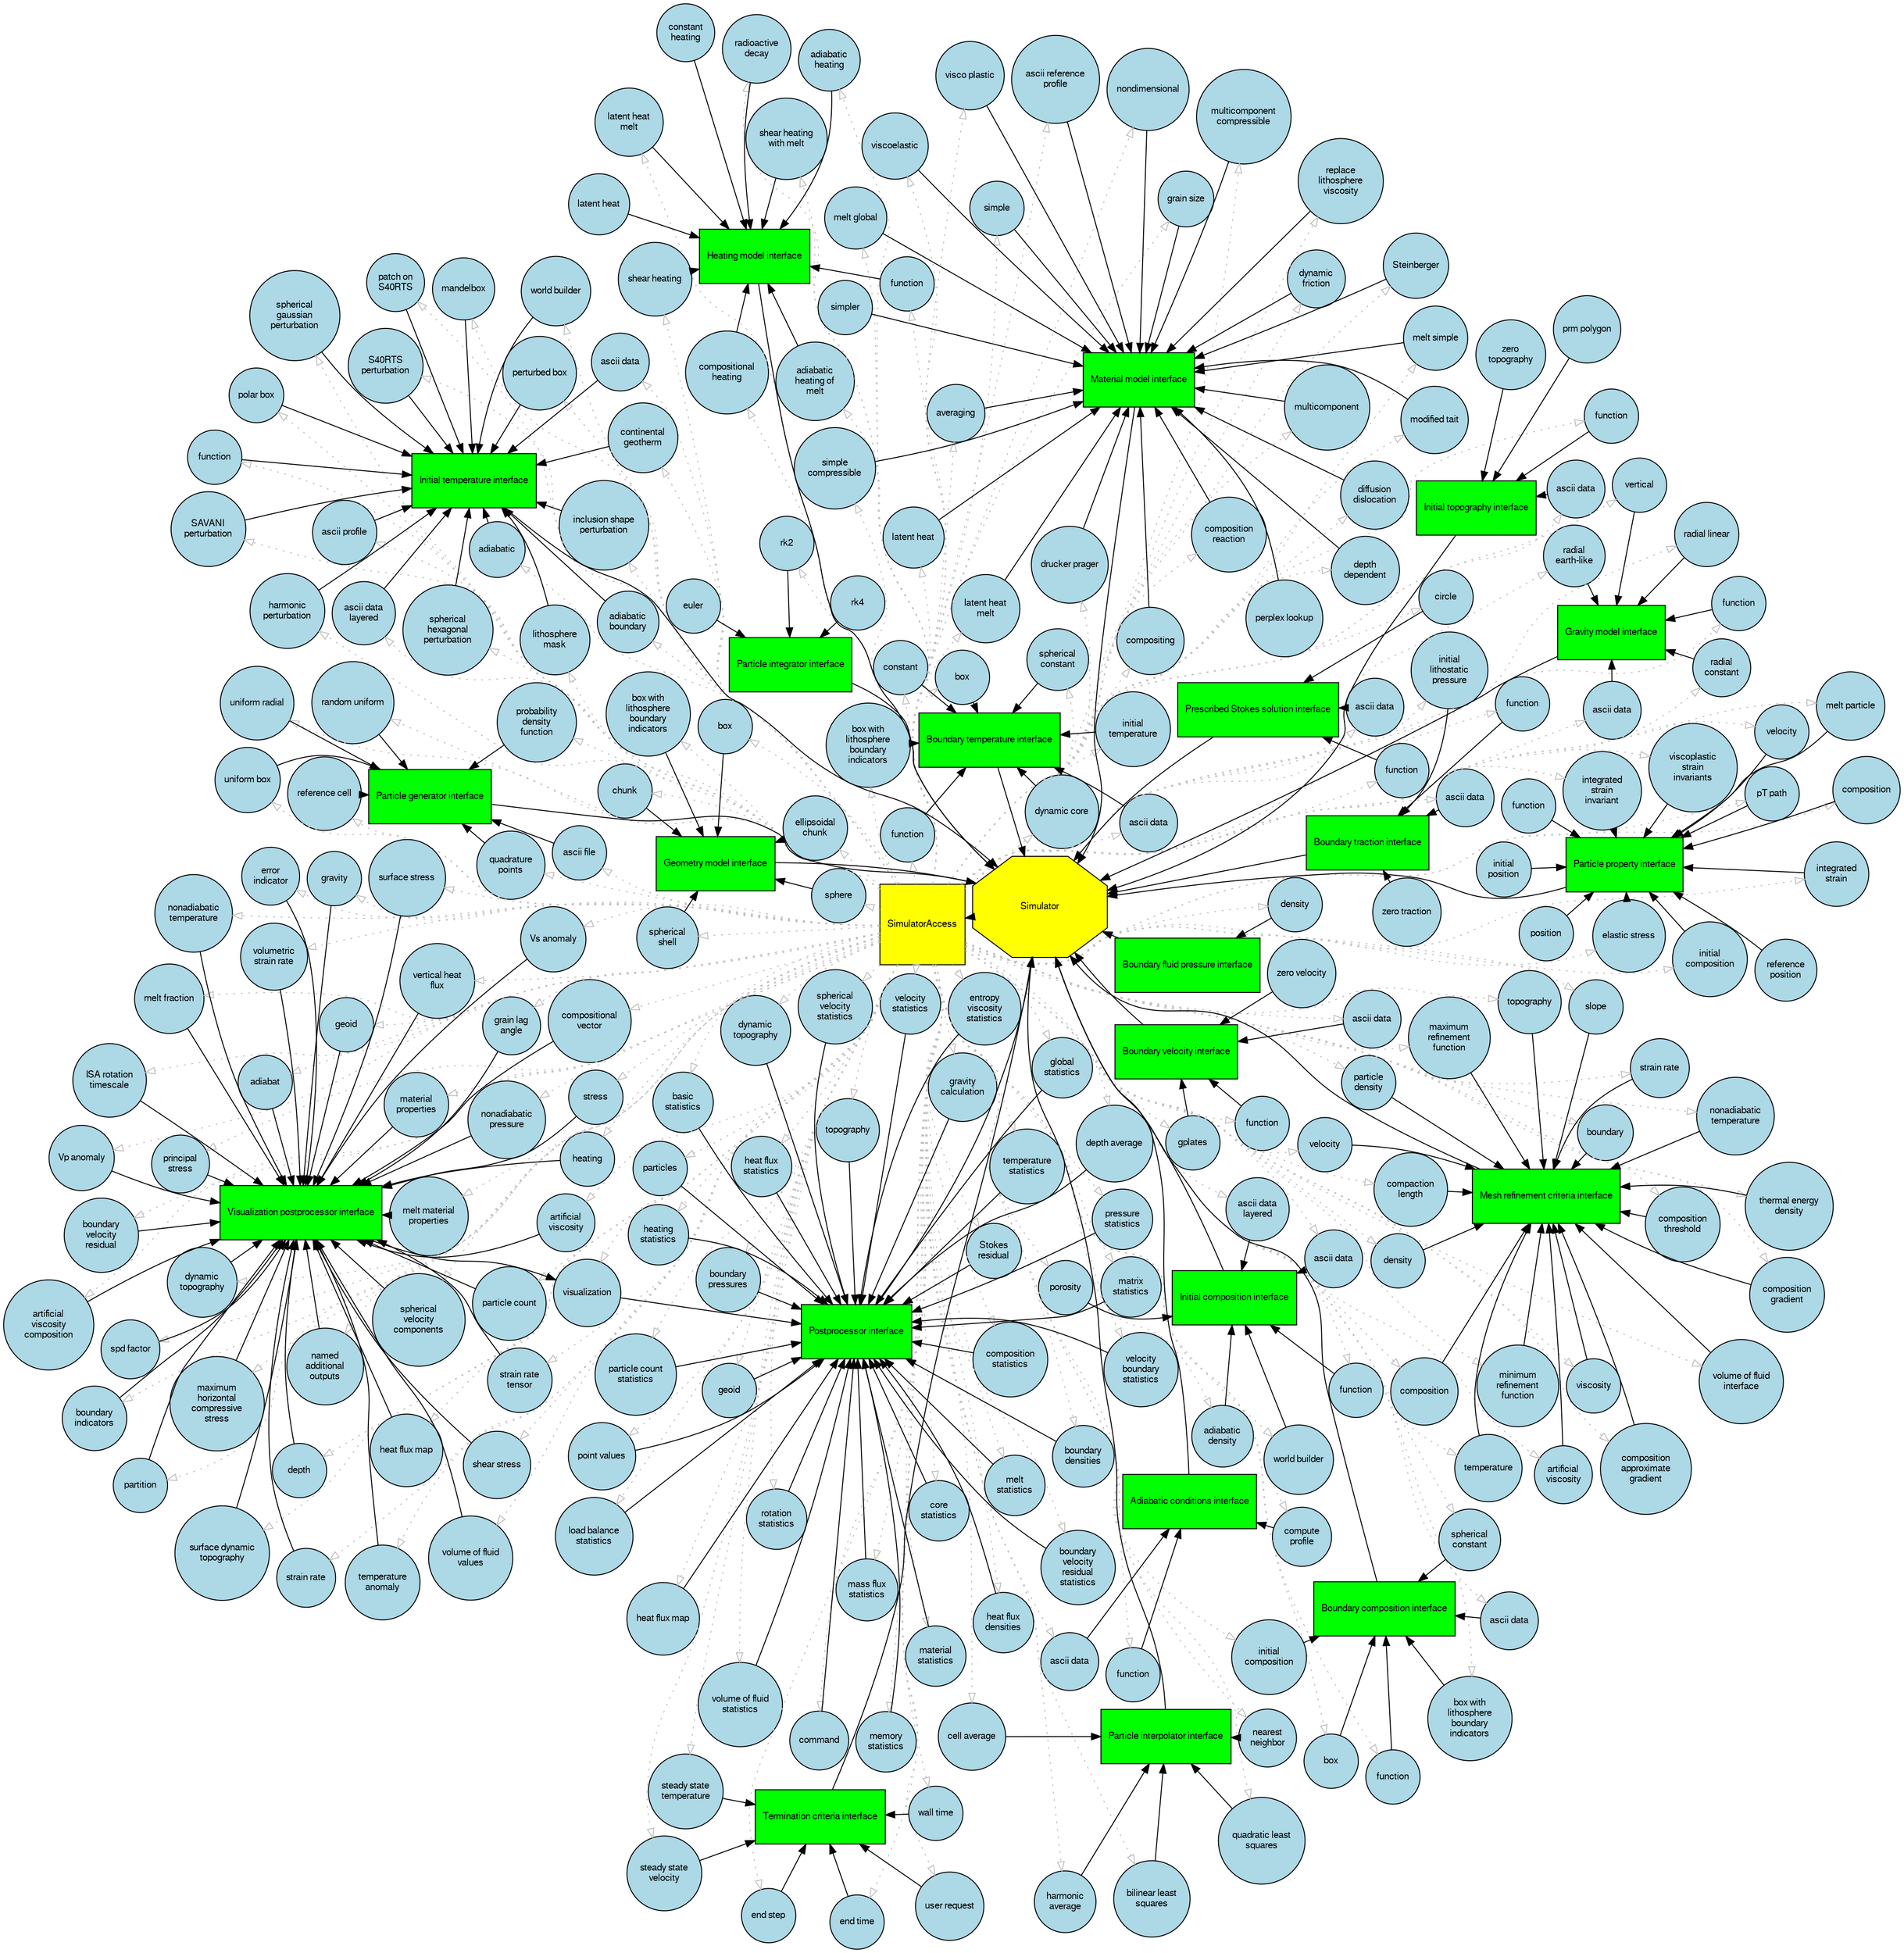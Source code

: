 digraph Plugins
{
  splines=line;
  splines=true;
  overlap=false;
  edge [fontname="FreeSans",
        fontsize="10",
        labelfontname="FreeSans",
        labelfontsize="10",
        color="black",
        style="solid"];
  node [fontname="FreeSans",
        fontsize="10",
        shape="rectangle",
        height=0.2,
        width=0.4,
        color="black",
        fillcolor="white",
        style="filled"];
  layout=neato;

  Simulator [height=1.5,width=2,shape="octagon",fillcolor="yellow"];
  SimulatorAccess [height=1.2,width=1.2,shape="rect",fillcolor="yellow"];
  Simulator -> SimulatorAccess [len=1, weight=100];
N6aspect19AdiabaticConditions9InterfaceILi2EEE [label="Adiabatic conditions interface", height=.8,width=.8,shape="rect",fillcolor="green"]
N6aspect19AdiabaticConditions9AsciiDataILi2EEE [label="ascii data", height=.8,width=.8,shape="circle",fillcolor="lightblue"];
N6aspect19AdiabaticConditions9AsciiDataILi2EEE -> N6aspect19AdiabaticConditions9InterfaceILi2EEE [len=3, weight=50];
SimulatorAccess -> N6aspect19AdiabaticConditions9AsciiDataILi2EEE [style="dotted", arrowhead="empty", constraint=false, color="gray", len=20, weight=0.1];
N6aspect19AdiabaticConditions14ComputeProfileILi2EEE [label="compute\nprofile", height=.8,width=.8,shape="circle",fillcolor="lightblue"];
N6aspect19AdiabaticConditions14ComputeProfileILi2EEE -> N6aspect19AdiabaticConditions9InterfaceILi2EEE [len=3, weight=50];
SimulatorAccess -> N6aspect19AdiabaticConditions14ComputeProfileILi2EEE [style="dotted", arrowhead="empty", constraint=false, color="gray", len=20, weight=0.1];
N6aspect19AdiabaticConditions8FunctionILi2EEE [label="function", height=.8,width=.8,shape="circle",fillcolor="lightblue"];
N6aspect19AdiabaticConditions8FunctionILi2EEE -> N6aspect19AdiabaticConditions9InterfaceILi2EEE [len=3, weight=50];
SimulatorAccess -> N6aspect19AdiabaticConditions8FunctionILi2EEE [style="dotted", arrowhead="empty", constraint=false, color="gray", len=20, weight=0.1];
N6aspect19AdiabaticConditions9InterfaceILi2EEE -> Simulator [len=15, weight=50];

N6aspect19BoundaryComposition9InterfaceILi2EEE [label="Boundary composition interface", height=.8,width=.8,shape="rect",fillcolor="green"]
N6aspect19BoundaryComposition9AsciiDataILi2EEE [label="ascii data", height=.8,width=.8,shape="circle",fillcolor="lightblue"];
N6aspect19BoundaryComposition9AsciiDataILi2EEE -> N6aspect19BoundaryComposition9InterfaceILi2EEE [len=3, weight=50];
SimulatorAccess -> N6aspect19BoundaryComposition9AsciiDataILi2EEE [style="dotted", arrowhead="empty", constraint=false, color="gray", len=20, weight=0.1];
N6aspect19BoundaryComposition3BoxILi2EEE [label="box", height=.8,width=.8,shape="circle",fillcolor="lightblue"];
N6aspect19BoundaryComposition3BoxILi2EEE -> N6aspect19BoundaryComposition9InterfaceILi2EEE [len=3, weight=50];
SimulatorAccess -> N6aspect19BoundaryComposition3BoxILi2EEE [style="dotted", arrowhead="empty", constraint=false, color="gray", len=20, weight=0.1];
N6aspect19BoundaryComposition14TwoMergedBoxesILi2EEE [label="box with\nlithosphere\nboundary\nindicators", height=.8,width=.8,shape="circle",fillcolor="lightblue"];
N6aspect19BoundaryComposition14TwoMergedBoxesILi2EEE -> N6aspect19BoundaryComposition9InterfaceILi2EEE [len=3, weight=50];
SimulatorAccess -> N6aspect19BoundaryComposition14TwoMergedBoxesILi2EEE [style="dotted", arrowhead="empty", constraint=false, color="gray", len=20, weight=0.1];
N6aspect19BoundaryComposition8FunctionILi2EEE [label="function", height=.8,width=.8,shape="circle",fillcolor="lightblue"];
N6aspect19BoundaryComposition8FunctionILi2EEE -> N6aspect19BoundaryComposition9InterfaceILi2EEE [len=3, weight=50];
SimulatorAccess -> N6aspect19BoundaryComposition8FunctionILi2EEE [style="dotted", arrowhead="empty", constraint=false, color="gray", len=20, weight=0.1];
N6aspect19BoundaryComposition18InitialCompositionILi2EEE [label="initial\ncomposition", height=.8,width=.8,shape="circle",fillcolor="lightblue"];
N6aspect19BoundaryComposition18InitialCompositionILi2EEE -> N6aspect19BoundaryComposition9InterfaceILi2EEE [len=3, weight=50];
SimulatorAccess -> N6aspect19BoundaryComposition18InitialCompositionILi2EEE [style="dotted", arrowhead="empty", constraint=false, color="gray", len=20, weight=0.1];
N6aspect19BoundaryComposition17SphericalConstantILi2EEE [label="spherical\nconstant", height=.8,width=.8,shape="circle",fillcolor="lightblue"];
N6aspect19BoundaryComposition17SphericalConstantILi2EEE -> N6aspect19BoundaryComposition9InterfaceILi2EEE [len=3, weight=50];
SimulatorAccess -> N6aspect19BoundaryComposition17SphericalConstantILi2EEE [style="dotted", arrowhead="empty", constraint=false, color="gray", len=20, weight=0.1];
N6aspect19BoundaryComposition9InterfaceILi2EEE -> Simulator [len=15, weight=50];

N6aspect21BoundaryFluidPressure9InterfaceILi2EEE [label="Boundary fluid pressure interface", height=.8,width=.8,shape="rect",fillcolor="green"]
N6aspect21BoundaryFluidPressure7DensityILi2EEE [label="density", height=.8,width=.8,shape="circle",fillcolor="lightblue"];
N6aspect21BoundaryFluidPressure7DensityILi2EEE -> N6aspect21BoundaryFluidPressure9InterfaceILi2EEE [len=3, weight=50];
SimulatorAccess -> N6aspect21BoundaryFluidPressure7DensityILi2EEE [style="dotted", arrowhead="empty", constraint=false, color="gray", len=20, weight=0.1];
N6aspect21BoundaryFluidPressure9InterfaceILi2EEE -> Simulator [len=15, weight=50];

N6aspect19BoundaryTemperature9InterfaceILi2EEE [label="Boundary temperature interface", height=.8,width=.8,shape="rect",fillcolor="green"]
N6aspect19BoundaryTemperature9AsciiDataILi2EEE [label="ascii data", height=.8,width=.8,shape="circle",fillcolor="lightblue"];
N6aspect19BoundaryTemperature9AsciiDataILi2EEE -> N6aspect19BoundaryTemperature9InterfaceILi2EEE [len=3, weight=50];
SimulatorAccess -> N6aspect19BoundaryTemperature9AsciiDataILi2EEE [style="dotted", arrowhead="empty", constraint=false, color="gray", len=20, weight=0.1];
N6aspect19BoundaryTemperature3BoxILi2EEE [label="box", height=.8,width=.8,shape="circle",fillcolor="lightblue"];
N6aspect19BoundaryTemperature3BoxILi2EEE -> N6aspect19BoundaryTemperature9InterfaceILi2EEE [len=3, weight=50];
SimulatorAccess -> N6aspect19BoundaryTemperature3BoxILi2EEE [style="dotted", arrowhead="empty", constraint=false, color="gray", len=20, weight=0.1];
N6aspect19BoundaryTemperature14TwoMergedBoxesILi2EEE [label="box with\nlithosphere\nboundary\nindicators", height=.8,width=.8,shape="circle",fillcolor="lightblue"];
N6aspect19BoundaryTemperature14TwoMergedBoxesILi2EEE -> N6aspect19BoundaryTemperature9InterfaceILi2EEE [len=3, weight=50];
SimulatorAccess -> N6aspect19BoundaryTemperature14TwoMergedBoxesILi2EEE [style="dotted", arrowhead="empty", constraint=false, color="gray", len=20, weight=0.1];
N6aspect19BoundaryTemperature8ConstantILi2EEE [label="constant", height=.8,width=.8,shape="circle",fillcolor="lightblue"];
N6aspect19BoundaryTemperature8ConstantILi2EEE -> N6aspect19BoundaryTemperature9InterfaceILi2EEE [len=3, weight=50];
SimulatorAccess -> N6aspect19BoundaryTemperature8ConstantILi2EEE [style="dotted", arrowhead="empty", constraint=false, color="gray", len=20, weight=0.1];
N6aspect19BoundaryTemperature11DynamicCoreILi2EEE [label="dynamic core", height=.8,width=.8,shape="circle",fillcolor="lightblue"];
N6aspect19BoundaryTemperature11DynamicCoreILi2EEE -> N6aspect19BoundaryTemperature9InterfaceILi2EEE [len=3, weight=50];
SimulatorAccess -> N6aspect19BoundaryTemperature11DynamicCoreILi2EEE [style="dotted", arrowhead="empty", constraint=false, color="gray", len=20, weight=0.1];
N6aspect19BoundaryTemperature8FunctionILi2EEE [label="function", height=.8,width=.8,shape="circle",fillcolor="lightblue"];
N6aspect19BoundaryTemperature8FunctionILi2EEE -> N6aspect19BoundaryTemperature9InterfaceILi2EEE [len=3, weight=50];
SimulatorAccess -> N6aspect19BoundaryTemperature8FunctionILi2EEE [style="dotted", arrowhead="empty", constraint=false, color="gray", len=20, weight=0.1];
N6aspect19BoundaryTemperature18InitialTemperatureILi2EEE [label="initial\ntemperature", height=.8,width=.8,shape="circle",fillcolor="lightblue"];
N6aspect19BoundaryTemperature18InitialTemperatureILi2EEE -> N6aspect19BoundaryTemperature9InterfaceILi2EEE [len=3, weight=50];
SimulatorAccess -> N6aspect19BoundaryTemperature18InitialTemperatureILi2EEE [style="dotted", arrowhead="empty", constraint=false, color="gray", len=20, weight=0.1];
N6aspect19BoundaryTemperature17SphericalConstantILi2EEE [label="spherical\nconstant", height=.8,width=.8,shape="circle",fillcolor="lightblue"];
N6aspect19BoundaryTemperature17SphericalConstantILi2EEE -> N6aspect19BoundaryTemperature9InterfaceILi2EEE [len=3, weight=50];
SimulatorAccess -> N6aspect19BoundaryTemperature17SphericalConstantILi2EEE [style="dotted", arrowhead="empty", constraint=false, color="gray", len=20, weight=0.1];
N6aspect19BoundaryTemperature9InterfaceILi2EEE -> Simulator [len=15, weight=50];

N6aspect16BoundaryTraction9InterfaceILi2EEE [label="Boundary traction interface", height=.8,width=.8,shape="rect",fillcolor="green"]
N6aspect16BoundaryTraction9AsciiDataILi2EEE [label="ascii data", height=.8,width=.8,shape="circle",fillcolor="lightblue"];
N6aspect16BoundaryTraction9AsciiDataILi2EEE -> N6aspect16BoundaryTraction9InterfaceILi2EEE [len=3, weight=50];
SimulatorAccess -> N6aspect16BoundaryTraction9AsciiDataILi2EEE [style="dotted", arrowhead="empty", constraint=false, color="gray", len=20, weight=0.1];
N6aspect16BoundaryTraction8FunctionILi2EEE [label="function", height=.8,width=.8,shape="circle",fillcolor="lightblue"];
N6aspect16BoundaryTraction8FunctionILi2EEE -> N6aspect16BoundaryTraction9InterfaceILi2EEE [len=3, weight=50];
SimulatorAccess -> N6aspect16BoundaryTraction8FunctionILi2EEE [style="dotted", arrowhead="empty", constraint=false, color="gray", len=20, weight=0.1];
N6aspect16BoundaryTraction26InitialLithostaticPressureILi2EEE [label="initial\nlithostatic\npressure", height=.8,width=.8,shape="circle",fillcolor="lightblue"];
N6aspect16BoundaryTraction26InitialLithostaticPressureILi2EEE -> N6aspect16BoundaryTraction9InterfaceILi2EEE [len=3, weight=50];
SimulatorAccess -> N6aspect16BoundaryTraction26InitialLithostaticPressureILi2EEE [style="dotted", arrowhead="empty", constraint=false, color="gray", len=20, weight=0.1];
N6aspect16BoundaryTraction12ZeroTractionILi2EEE [label="zero traction", height=.8,width=.8,shape="circle",fillcolor="lightblue"];
N6aspect16BoundaryTraction12ZeroTractionILi2EEE -> N6aspect16BoundaryTraction9InterfaceILi2EEE [len=3, weight=50];
N6aspect16BoundaryTraction9InterfaceILi2EEE -> Simulator [len=15, weight=50];

N6aspect16BoundaryVelocity9InterfaceILi2EEE [label="Boundary velocity interface", height=.8,width=.8,shape="rect",fillcolor="green"]
N6aspect16BoundaryVelocity9AsciiDataILi2EEE [label="ascii data", height=.8,width=.8,shape="circle",fillcolor="lightblue"];
N6aspect16BoundaryVelocity9AsciiDataILi2EEE -> N6aspect16BoundaryVelocity9InterfaceILi2EEE [len=3, weight=50];
SimulatorAccess -> N6aspect16BoundaryVelocity9AsciiDataILi2EEE [style="dotted", arrowhead="empty", constraint=false, color="gray", len=20, weight=0.1];
N6aspect16BoundaryVelocity8FunctionILi2EEE [label="function", height=.8,width=.8,shape="circle",fillcolor="lightblue"];
N6aspect16BoundaryVelocity8FunctionILi2EEE -> N6aspect16BoundaryVelocity9InterfaceILi2EEE [len=3, weight=50];
SimulatorAccess -> N6aspect16BoundaryVelocity8FunctionILi2EEE [style="dotted", arrowhead="empty", constraint=false, color="gray", len=20, weight=0.1];
N6aspect16BoundaryVelocity7GPlatesILi2EEE [label="gplates", height=.8,width=.8,shape="circle",fillcolor="lightblue"];
N6aspect16BoundaryVelocity7GPlatesILi2EEE -> N6aspect16BoundaryVelocity9InterfaceILi2EEE [len=3, weight=50];
SimulatorAccess -> N6aspect16BoundaryVelocity7GPlatesILi2EEE [style="dotted", arrowhead="empty", constraint=false, color="gray", len=20, weight=0.1];
N6aspect16BoundaryVelocity12ZeroVelocityILi2EEE [label="zero velocity", height=.8,width=.8,shape="circle",fillcolor="lightblue"];
N6aspect16BoundaryVelocity12ZeroVelocityILi2EEE -> N6aspect16BoundaryVelocity9InterfaceILi2EEE [len=3, weight=50];
N6aspect16BoundaryVelocity9InterfaceILi2EEE -> Simulator [len=15, weight=50];

N6aspect22InitialTopographyModel9InterfaceILi2EEE [label="Initial topography interface", height=.8,width=.8,shape="rect",fillcolor="green"]
N6aspect22InitialTopographyModel9AsciiDataILi2EEE [label="ascii data", height=.8,width=.8,shape="circle",fillcolor="lightblue"];
N6aspect22InitialTopographyModel9AsciiDataILi2EEE -> N6aspect22InitialTopographyModel9InterfaceILi2EEE [len=3, weight=50];
SimulatorAccess -> N6aspect22InitialTopographyModel9AsciiDataILi2EEE [style="dotted", arrowhead="empty", constraint=false, color="gray", len=20, weight=0.1];
N6aspect22InitialTopographyModel8FunctionILi2EEE [label="function", height=.8,width=.8,shape="circle",fillcolor="lightblue"];
N6aspect22InitialTopographyModel8FunctionILi2EEE -> N6aspect22InitialTopographyModel9InterfaceILi2EEE [len=3, weight=50];
SimulatorAccess -> N6aspect22InitialTopographyModel8FunctionILi2EEE [style="dotted", arrowhead="empty", constraint=false, color="gray", len=20, weight=0.1];
N6aspect22InitialTopographyModel10PrmPolygonILi2EEE [label="prm polygon", height=.8,width=.8,shape="circle",fillcolor="lightblue"];
N6aspect22InitialTopographyModel10PrmPolygonILi2EEE -> N6aspect22InitialTopographyModel9InterfaceILi2EEE [len=3, weight=50];
N6aspect22InitialTopographyModel14ZeroTopographyILi2EEE [label="zero\ntopography", height=.8,width=.8,shape="circle",fillcolor="lightblue"];
N6aspect22InitialTopographyModel14ZeroTopographyILi2EEE -> N6aspect22InitialTopographyModel9InterfaceILi2EEE [len=3, weight=50];
N6aspect22InitialTopographyModel9InterfaceILi2EEE -> Simulator [len=15, weight=50];

N6aspect13GeometryModel9InterfaceILi2EEE [label="Geometry model interface", height=.8,width=.8,shape="rect",fillcolor="green"]
N6aspect13GeometryModel3BoxILi2EEE [label="box", height=.8,width=.8,shape="circle",fillcolor="lightblue"];
N6aspect13GeometryModel3BoxILi2EEE -> N6aspect13GeometryModel9InterfaceILi2EEE [len=3, weight=50];
SimulatorAccess -> N6aspect13GeometryModel3BoxILi2EEE [style="dotted", arrowhead="empty", constraint=false, color="gray", len=20, weight=0.1];
N6aspect13GeometryModel14TwoMergedBoxesILi2EEE [label="box with\nlithosphere\nboundary\nindicators", height=.8,width=.8,shape="circle",fillcolor="lightblue"];
N6aspect13GeometryModel14TwoMergedBoxesILi2EEE -> N6aspect13GeometryModel9InterfaceILi2EEE [len=3, weight=50];
SimulatorAccess -> N6aspect13GeometryModel14TwoMergedBoxesILi2EEE [style="dotted", arrowhead="empty", constraint=false, color="gray", len=20, weight=0.1];
N6aspect13GeometryModel5ChunkILi2EEE [label="chunk", height=.8,width=.8,shape="circle",fillcolor="lightblue"];
N6aspect13GeometryModel5ChunkILi2EEE -> N6aspect13GeometryModel9InterfaceILi2EEE [len=3, weight=50];
SimulatorAccess -> N6aspect13GeometryModel5ChunkILi2EEE [style="dotted", arrowhead="empty", constraint=false, color="gray", len=20, weight=0.1];
N6aspect13GeometryModel16EllipsoidalChunkILi2EEE [label="ellipsoidal\nchunk", height=.8,width=.8,shape="circle",fillcolor="lightblue"];
N6aspect13GeometryModel16EllipsoidalChunkILi2EEE -> N6aspect13GeometryModel9InterfaceILi2EEE [len=3, weight=50];
SimulatorAccess -> N6aspect13GeometryModel16EllipsoidalChunkILi2EEE [style="dotted", arrowhead="empty", constraint=false, color="gray", len=20, weight=0.1];
N6aspect13GeometryModel6SphereILi2EEE [label="sphere", height=.8,width=.8,shape="circle",fillcolor="lightblue"];
N6aspect13GeometryModel6SphereILi2EEE -> N6aspect13GeometryModel9InterfaceILi2EEE [len=3, weight=50];
SimulatorAccess -> N6aspect13GeometryModel6SphereILi2EEE [style="dotted", arrowhead="empty", constraint=false, color="gray", len=20, weight=0.1];
N6aspect13GeometryModel14SphericalShellILi2EEE [label="spherical\nshell", height=.8,width=.8,shape="circle",fillcolor="lightblue"];
N6aspect13GeometryModel14SphericalShellILi2EEE -> N6aspect13GeometryModel9InterfaceILi2EEE [len=3, weight=50];
SimulatorAccess -> N6aspect13GeometryModel14SphericalShellILi2EEE [style="dotted", arrowhead="empty", constraint=false, color="gray", len=20, weight=0.1];
N6aspect13GeometryModel9InterfaceILi2EEE -> Simulator [len=15, weight=50];

N6aspect12GravityModel9InterfaceILi2EEE [label="Gravity model interface", height=.8,width=.8,shape="rect",fillcolor="green"]
N6aspect12GravityModel9AsciiDataILi2EEE [label="ascii data", height=.8,width=.8,shape="circle",fillcolor="lightblue"];
N6aspect12GravityModel9AsciiDataILi2EEE -> N6aspect12GravityModel9InterfaceILi2EEE [len=3, weight=50];
SimulatorAccess -> N6aspect12GravityModel9AsciiDataILi2EEE [style="dotted", arrowhead="empty", constraint=false, color="gray", len=20, weight=0.1];
N6aspect12GravityModel8FunctionILi2EEE [label="function", height=.8,width=.8,shape="circle",fillcolor="lightblue"];
N6aspect12GravityModel8FunctionILi2EEE -> N6aspect12GravityModel9InterfaceILi2EEE [len=3, weight=50];
SimulatorAccess -> N6aspect12GravityModel8FunctionILi2EEE [style="dotted", arrowhead="empty", constraint=false, color="gray", len=20, weight=0.1];
N6aspect12GravityModel14RadialConstantILi2EEE [label="radial\nconstant", height=.8,width=.8,shape="circle",fillcolor="lightblue"];
N6aspect12GravityModel14RadialConstantILi2EEE -> N6aspect12GravityModel9InterfaceILi2EEE [len=3, weight=50];
SimulatorAccess -> N6aspect12GravityModel14RadialConstantILi2EEE [style="dotted", arrowhead="empty", constraint=false, color="gray", len=20, weight=0.1];
N6aspect12GravityModel15RadialEarthLikeILi2EEE [label="radial\nearth-like", height=.8,width=.8,shape="circle",fillcolor="lightblue"];
N6aspect12GravityModel15RadialEarthLikeILi2EEE -> N6aspect12GravityModel9InterfaceILi2EEE [len=3, weight=50];
SimulatorAccess -> N6aspect12GravityModel15RadialEarthLikeILi2EEE [style="dotted", arrowhead="empty", constraint=false, color="gray", len=20, weight=0.1];
N6aspect12GravityModel12RadialLinearILi2EEE [label="radial linear", height=.8,width=.8,shape="circle",fillcolor="lightblue"];
N6aspect12GravityModel12RadialLinearILi2EEE -> N6aspect12GravityModel9InterfaceILi2EEE [len=3, weight=50];
SimulatorAccess -> N6aspect12GravityModel12RadialLinearILi2EEE [style="dotted", arrowhead="empty", constraint=false, color="gray", len=20, weight=0.1];
N6aspect12GravityModel8VerticalILi2EEE [label="vertical", height=.8,width=.8,shape="circle",fillcolor="lightblue"];
N6aspect12GravityModel8VerticalILi2EEE -> N6aspect12GravityModel9InterfaceILi2EEE [len=3, weight=50];
SimulatorAccess -> N6aspect12GravityModel8VerticalILi2EEE [style="dotted", arrowhead="empty", constraint=false, color="gray", len=20, weight=0.1];
N6aspect12GravityModel9InterfaceILi2EEE -> Simulator [len=15, weight=50];

N6aspect12HeatingModel9InterfaceILi2EEE [label="Heating model interface", height=.8,width=.8,shape="rect",fillcolor="green"]
N6aspect12HeatingModel16AdiabaticHeatingILi2EEE [label="adiabatic\nheating", height=.8,width=.8,shape="circle",fillcolor="lightblue"];
N6aspect12HeatingModel16AdiabaticHeatingILi2EEE -> N6aspect12HeatingModel9InterfaceILi2EEE [len=3, weight=50];
SimulatorAccess -> N6aspect12HeatingModel16AdiabaticHeatingILi2EEE [style="dotted", arrowhead="empty", constraint=false, color="gray", len=20, weight=0.1];
N6aspect12HeatingModel20AdiabaticHeatingMeltILi2EEE [label="adiabatic\nheating of\nmelt", height=.8,width=.8,shape="circle",fillcolor="lightblue"];
N6aspect12HeatingModel20AdiabaticHeatingMeltILi2EEE -> N6aspect12HeatingModel9InterfaceILi2EEE [len=3, weight=50];
SimulatorAccess -> N6aspect12HeatingModel20AdiabaticHeatingMeltILi2EEE [style="dotted", arrowhead="empty", constraint=false, color="gray", len=20, weight=0.1];
N6aspect12HeatingModel20CompositionalHeatingILi2EEE [label="compositional\nheating", height=.8,width=.8,shape="circle",fillcolor="lightblue"];
N6aspect12HeatingModel20CompositionalHeatingILi2EEE -> N6aspect12HeatingModel9InterfaceILi2EEE [len=3, weight=50];
SimulatorAccess -> N6aspect12HeatingModel20CompositionalHeatingILi2EEE [style="dotted", arrowhead="empty", constraint=false, color="gray", len=20, weight=0.1];
N6aspect12HeatingModel15ConstantHeatingILi2EEE [label="constant\nheating", height=.8,width=.8,shape="circle",fillcolor="lightblue"];
N6aspect12HeatingModel15ConstantHeatingILi2EEE -> N6aspect12HeatingModel9InterfaceILi2EEE [len=3, weight=50];
N6aspect12HeatingModel8FunctionILi2EEE [label="function", height=.8,width=.8,shape="circle",fillcolor="lightblue"];
N6aspect12HeatingModel8FunctionILi2EEE -> N6aspect12HeatingModel9InterfaceILi2EEE [len=3, weight=50];
SimulatorAccess -> N6aspect12HeatingModel8FunctionILi2EEE [style="dotted", arrowhead="empty", constraint=false, color="gray", len=20, weight=0.1];
N6aspect12HeatingModel10LatentHeatILi2EEE [label="latent heat", height=.8,width=.8,shape="circle",fillcolor="lightblue"];
N6aspect12HeatingModel10LatentHeatILi2EEE -> N6aspect12HeatingModel9InterfaceILi2EEE [len=3, weight=50];
N6aspect12HeatingModel14LatentHeatMeltILi2EEE [label="latent heat\nmelt", height=.8,width=.8,shape="circle",fillcolor="lightblue"];
N6aspect12HeatingModel14LatentHeatMeltILi2EEE -> N6aspect12HeatingModel9InterfaceILi2EEE [len=3, weight=50];
SimulatorAccess -> N6aspect12HeatingModel14LatentHeatMeltILi2EEE [style="dotted", arrowhead="empty", constraint=false, color="gray", len=20, weight=0.1];
N6aspect12HeatingModel16RadioactiveDecayILi2EEE [label="radioactive\ndecay", height=.8,width=.8,shape="circle",fillcolor="lightblue"];
N6aspect12HeatingModel16RadioactiveDecayILi2EEE -> N6aspect12HeatingModel9InterfaceILi2EEE [len=3, weight=50];
SimulatorAccess -> N6aspect12HeatingModel16RadioactiveDecayILi2EEE [style="dotted", arrowhead="empty", constraint=false, color="gray", len=20, weight=0.1];
N6aspect12HeatingModel12ShearHeatingILi2EEE [label="shear heating", height=.8,width=.8,shape="circle",fillcolor="lightblue"];
N6aspect12HeatingModel12ShearHeatingILi2EEE -> N6aspect12HeatingModel9InterfaceILi2EEE [len=3, weight=50];
SimulatorAccess -> N6aspect12HeatingModel12ShearHeatingILi2EEE [style="dotted", arrowhead="empty", constraint=false, color="gray", len=20, weight=0.1];
N6aspect12HeatingModel16ShearHeatingMeltILi2EEE [label="shear heating\nwith melt", height=.8,width=.8,shape="circle",fillcolor="lightblue"];
N6aspect12HeatingModel16ShearHeatingMeltILi2EEE -> N6aspect12HeatingModel9InterfaceILi2EEE [len=3, weight=50];
SimulatorAccess -> N6aspect12HeatingModel16ShearHeatingMeltILi2EEE [style="dotted", arrowhead="empty", constraint=false, color="gray", len=20, weight=0.1];
N6aspect12HeatingModel9InterfaceILi2EEE -> Simulator [len=15, weight=50];

N6aspect18InitialComposition9InterfaceILi2EEE [label="Initial composition interface", height=.8,width=.8,shape="rect",fillcolor="green"]
N6aspect18InitialComposition16AdiabaticDensityILi2EEE [label="adiabatic\ndensity", height=.8,width=.8,shape="circle",fillcolor="lightblue"];
N6aspect18InitialComposition16AdiabaticDensityILi2EEE -> N6aspect18InitialComposition9InterfaceILi2EEE [len=3, weight=50];
SimulatorAccess -> N6aspect18InitialComposition16AdiabaticDensityILi2EEE [style="dotted", arrowhead="empty", constraint=false, color="gray", len=20, weight=0.1];
N6aspect18InitialComposition9AsciiDataILi2EEE [label="ascii data", height=.8,width=.8,shape="circle",fillcolor="lightblue"];
N6aspect18InitialComposition9AsciiDataILi2EEE -> N6aspect18InitialComposition9InterfaceILi2EEE [len=3, weight=50];
SimulatorAccess -> N6aspect18InitialComposition9AsciiDataILi2EEE [style="dotted", arrowhead="empty", constraint=false, color="gray", len=20, weight=0.1];
N6aspect18InitialComposition16AsciiDataLayeredILi2EEE [label="ascii data\nlayered", height=.8,width=.8,shape="circle",fillcolor="lightblue"];
N6aspect18InitialComposition16AsciiDataLayeredILi2EEE -> N6aspect18InitialComposition9InterfaceILi2EEE [len=3, weight=50];
SimulatorAccess -> N6aspect18InitialComposition16AsciiDataLayeredILi2EEE [style="dotted", arrowhead="empty", constraint=false, color="gray", len=20, weight=0.1];
N6aspect18InitialComposition8FunctionILi2EEE [label="function", height=.8,width=.8,shape="circle",fillcolor="lightblue"];
N6aspect18InitialComposition8FunctionILi2EEE -> N6aspect18InitialComposition9InterfaceILi2EEE [len=3, weight=50];
SimulatorAccess -> N6aspect18InitialComposition8FunctionILi2EEE [style="dotted", arrowhead="empty", constraint=false, color="gray", len=20, weight=0.1];
N6aspect18InitialComposition8PorosityILi2EEE [label="porosity", height=.8,width=.8,shape="circle",fillcolor="lightblue"];
N6aspect18InitialComposition8PorosityILi2EEE -> N6aspect18InitialComposition9InterfaceILi2EEE [len=3, weight=50];
SimulatorAccess -> N6aspect18InitialComposition8PorosityILi2EEE [style="dotted", arrowhead="empty", constraint=false, color="gray", len=20, weight=0.1];
N6aspect18InitialComposition12WorldBuilderILi2EEE [label="world builder", height=.8,width=.8,shape="circle",fillcolor="lightblue"];
N6aspect18InitialComposition12WorldBuilderILi2EEE -> N6aspect18InitialComposition9InterfaceILi2EEE [len=3, weight=50];
SimulatorAccess -> N6aspect18InitialComposition12WorldBuilderILi2EEE [style="dotted", arrowhead="empty", constraint=false, color="gray", len=20, weight=0.1];
N6aspect18InitialComposition9InterfaceILi2EEE -> Simulator [len=15, weight=50];

N6aspect18InitialTemperature9InterfaceILi2EEE [label="Initial temperature interface", height=.8,width=.8,shape="rect",fillcolor="green"]
N6aspect18InitialTemperature18S40RTSPerturbationILi2EEE [label="S40RTS\nperturbation", height=.8,width=.8,shape="circle",fillcolor="lightblue"];
N6aspect18InitialTemperature18S40RTSPerturbationILi2EEE -> N6aspect18InitialTemperature9InterfaceILi2EEE [len=3, weight=50];
SimulatorAccess -> N6aspect18InitialTemperature18S40RTSPerturbationILi2EEE [style="dotted", arrowhead="empty", constraint=false, color="gray", len=20, weight=0.1];
N6aspect18InitialTemperature18SAVANIPerturbationILi2EEE [label="SAVANI\nperturbation", height=.8,width=.8,shape="circle",fillcolor="lightblue"];
N6aspect18InitialTemperature18SAVANIPerturbationILi2EEE -> N6aspect18InitialTemperature9InterfaceILi2EEE [len=3, weight=50];
SimulatorAccess -> N6aspect18InitialTemperature18SAVANIPerturbationILi2EEE [style="dotted", arrowhead="empty", constraint=false, color="gray", len=20, weight=0.1];
N6aspect18InitialTemperature9AdiabaticILi2EEE [label="adiabatic", height=.8,width=.8,shape="circle",fillcolor="lightblue"];
N6aspect18InitialTemperature9AdiabaticILi2EEE -> N6aspect18InitialTemperature9InterfaceILi2EEE [len=3, weight=50];
SimulatorAccess -> N6aspect18InitialTemperature9AdiabaticILi2EEE [style="dotted", arrowhead="empty", constraint=false, color="gray", len=20, weight=0.1];
N6aspect18InitialTemperature17AdiabaticBoundaryILi2EEE [label="adiabatic\nboundary", height=.8,width=.8,shape="circle",fillcolor="lightblue"];
N6aspect18InitialTemperature17AdiabaticBoundaryILi2EEE -> N6aspect18InitialTemperature9InterfaceILi2EEE [len=3, weight=50];
SimulatorAccess -> N6aspect18InitialTemperature17AdiabaticBoundaryILi2EEE [style="dotted", arrowhead="empty", constraint=false, color="gray", len=20, weight=0.1];
N6aspect18InitialTemperature9AsciiDataILi2EEE [label="ascii data", height=.8,width=.8,shape="circle",fillcolor="lightblue"];
N6aspect18InitialTemperature9AsciiDataILi2EEE -> N6aspect18InitialTemperature9InterfaceILi2EEE [len=3, weight=50];
SimulatorAccess -> N6aspect18InitialTemperature9AsciiDataILi2EEE [style="dotted", arrowhead="empty", constraint=false, color="gray", len=20, weight=0.1];
N6aspect18InitialTemperature16AsciiDataLayeredILi2EEE [label="ascii data\nlayered", height=.8,width=.8,shape="circle",fillcolor="lightblue"];
N6aspect18InitialTemperature16AsciiDataLayeredILi2EEE -> N6aspect18InitialTemperature9InterfaceILi2EEE [len=3, weight=50];
SimulatorAccess -> N6aspect18InitialTemperature16AsciiDataLayeredILi2EEE [style="dotted", arrowhead="empty", constraint=false, color="gray", len=20, weight=0.1];
N6aspect18InitialTemperature12AsciiProfileILi2EEE [label="ascii profile", height=.8,width=.8,shape="circle",fillcolor="lightblue"];
N6aspect18InitialTemperature12AsciiProfileILi2EEE -> N6aspect18InitialTemperature9InterfaceILi2EEE [len=3, weight=50];
SimulatorAccess -> N6aspect18InitialTemperature12AsciiProfileILi2EEE [style="dotted", arrowhead="empty", constraint=false, color="gray", len=20, weight=0.1];
N6aspect18InitialTemperature19ContinentalGeothermILi2EEE [label="continental\ngeotherm", height=.8,width=.8,shape="circle",fillcolor="lightblue"];
N6aspect18InitialTemperature19ContinentalGeothermILi2EEE -> N6aspect18InitialTemperature9InterfaceILi2EEE [len=3, weight=50];
SimulatorAccess -> N6aspect18InitialTemperature19ContinentalGeothermILi2EEE [style="dotted", arrowhead="empty", constraint=false, color="gray", len=20, weight=0.1];
N6aspect18InitialTemperature8FunctionILi2EEE [label="function", height=.8,width=.8,shape="circle",fillcolor="lightblue"];
N6aspect18InitialTemperature8FunctionILi2EEE -> N6aspect18InitialTemperature9InterfaceILi2EEE [len=3, weight=50];
SimulatorAccess -> N6aspect18InitialTemperature8FunctionILi2EEE [style="dotted", arrowhead="empty", constraint=false, color="gray", len=20, weight=0.1];
N6aspect18InitialTemperature20HarmonicPerturbationILi2EEE [label="harmonic\nperturbation", height=.8,width=.8,shape="circle",fillcolor="lightblue"];
N6aspect18InitialTemperature20HarmonicPerturbationILi2EEE -> N6aspect18InitialTemperature9InterfaceILi2EEE [len=3, weight=50];
SimulatorAccess -> N6aspect18InitialTemperature20HarmonicPerturbationILi2EEE [style="dotted", arrowhead="empty", constraint=false, color="gray", len=20, weight=0.1];
N6aspect18InitialTemperature17InclusionShapeBoxILi2EEE [label="inclusion shape\nperturbation", height=.8,width=.8,shape="circle",fillcolor="lightblue"];
N6aspect18InitialTemperature17InclusionShapeBoxILi2EEE -> N6aspect18InitialTemperature9InterfaceILi2EEE [len=3, weight=50];
SimulatorAccess -> N6aspect18InitialTemperature17InclusionShapeBoxILi2EEE [style="dotted", arrowhead="empty", constraint=false, color="gray", len=20, weight=0.1];
N6aspect18InitialTemperature15LithosphereMaskILi2EEE [label="lithosphere\nmask", height=.8,width=.8,shape="circle",fillcolor="lightblue"];
N6aspect18InitialTemperature15LithosphereMaskILi2EEE -> N6aspect18InitialTemperature9InterfaceILi2EEE [len=3, weight=50];
SimulatorAccess -> N6aspect18InitialTemperature15LithosphereMaskILi2EEE [style="dotted", arrowhead="empty", constraint=false, color="gray", len=20, weight=0.1];
N6aspect18InitialTemperature9MandelBoxILi2EEE [label="mandelbox", height=.8,width=.8,shape="circle",fillcolor="lightblue"];
N6aspect18InitialTemperature9MandelBoxILi2EEE -> N6aspect18InitialTemperature9InterfaceILi2EEE [len=3, weight=50];
SimulatorAccess -> N6aspect18InitialTemperature9MandelBoxILi2EEE [style="dotted", arrowhead="empty", constraint=false, color="gray", len=20, weight=0.1];
N6aspect18InitialTemperature13PatchOnS40RTSILi2EEE [label="patch on\nS40RTS", height=.8,width=.8,shape="circle",fillcolor="lightblue"];
N6aspect18InitialTemperature13PatchOnS40RTSILi2EEE -> N6aspect18InitialTemperature9InterfaceILi2EEE [len=3, weight=50];
SimulatorAccess -> N6aspect18InitialTemperature13PatchOnS40RTSILi2EEE [style="dotted", arrowhead="empty", constraint=false, color="gray", len=20, weight=0.1];
N6aspect18InitialTemperature12PerturbedBoxILi2EEE [label="perturbed box", height=.8,width=.8,shape="circle",fillcolor="lightblue"];
N6aspect18InitialTemperature12PerturbedBoxILi2EEE -> N6aspect18InitialTemperature9InterfaceILi2EEE [len=3, weight=50];
SimulatorAccess -> N6aspect18InitialTemperature12PerturbedBoxILi2EEE [style="dotted", arrowhead="empty", constraint=false, color="gray", len=20, weight=0.1];
N6aspect18InitialTemperature8PolarBoxILi2EEE [label="polar box", height=.8,width=.8,shape="circle",fillcolor="lightblue"];
N6aspect18InitialTemperature8PolarBoxILi2EEE -> N6aspect18InitialTemperature9InterfaceILi2EEE [len=3, weight=50];
SimulatorAccess -> N6aspect18InitialTemperature8PolarBoxILi2EEE [style="dotted", arrowhead="empty", constraint=false, color="gray", len=20, weight=0.1];
N6aspect18InitialTemperature29SphericalGaussianPerturbationILi2EEE [label="spherical\ngaussian\nperturbation", height=.8,width=.8,shape="circle",fillcolor="lightblue"];
N6aspect18InitialTemperature29SphericalGaussianPerturbationILi2EEE -> N6aspect18InitialTemperature9InterfaceILi2EEE [len=3, weight=50];
SimulatorAccess -> N6aspect18InitialTemperature29SphericalGaussianPerturbationILi2EEE [style="dotted", arrowhead="empty", constraint=false, color="gray", len=20, weight=0.1];
N6aspect18InitialTemperature30SphericalHexagonalPerturbationILi2EEE [label="spherical\nhexagonal\nperturbation", height=.8,width=.8,shape="circle",fillcolor="lightblue"];
N6aspect18InitialTemperature30SphericalHexagonalPerturbationILi2EEE -> N6aspect18InitialTemperature9InterfaceILi2EEE [len=3, weight=50];
SimulatorAccess -> N6aspect18InitialTemperature30SphericalHexagonalPerturbationILi2EEE [style="dotted", arrowhead="empty", constraint=false, color="gray", len=20, weight=0.1];
N6aspect18InitialTemperature12WorldBuilderILi2EEE [label="world builder", height=.8,width=.8,shape="circle",fillcolor="lightblue"];
N6aspect18InitialTemperature12WorldBuilderILi2EEE -> N6aspect18InitialTemperature9InterfaceILi2EEE [len=3, weight=50];
SimulatorAccess -> N6aspect18InitialTemperature12WorldBuilderILi2EEE [style="dotted", arrowhead="empty", constraint=false, color="gray", len=20, weight=0.1];
N6aspect18InitialTemperature9InterfaceILi2EEE -> Simulator [len=15, weight=50];

N6aspect13MaterialModel9InterfaceILi2EEE [label="Material model interface", height=.8,width=.8,shape="rect",fillcolor="green"]
N6aspect13MaterialModel11SteinbergerILi2EEE [label="Steinberger", height=.8,width=.8,shape="circle",fillcolor="lightblue"];
N6aspect13MaterialModel11SteinbergerILi2EEE -> N6aspect13MaterialModel9InterfaceILi2EEE [len=3, weight=50];
SimulatorAccess -> N6aspect13MaterialModel11SteinbergerILi2EEE [style="dotted", arrowhead="empty", constraint=false, color="gray", len=20, weight=0.1];
N6aspect13MaterialModel21AsciiReferenceProfileILi2EEE [label="ascii reference\nprofile", height=.8,width=.8,shape="circle",fillcolor="lightblue"];
N6aspect13MaterialModel21AsciiReferenceProfileILi2EEE -> N6aspect13MaterialModel9InterfaceILi2EEE [len=3, weight=50];
SimulatorAccess -> N6aspect13MaterialModel21AsciiReferenceProfileILi2EEE [style="dotted", arrowhead="empty", constraint=false, color="gray", len=20, weight=0.1];
N6aspect13MaterialModel9AveragingILi2EEE [label="averaging", height=.8,width=.8,shape="circle",fillcolor="lightblue"];
N6aspect13MaterialModel9AveragingILi2EEE -> N6aspect13MaterialModel9InterfaceILi2EEE [len=3, weight=50];
SimulatorAccess -> N6aspect13MaterialModel9AveragingILi2EEE [style="dotted", arrowhead="empty", constraint=false, color="gray", len=20, weight=0.1];
N6aspect13MaterialModel11CompositingILi2EEE [label="compositing", height=.8,width=.8,shape="circle",fillcolor="lightblue"];
N6aspect13MaterialModel11CompositingILi2EEE -> N6aspect13MaterialModel9InterfaceILi2EEE [len=3, weight=50];
SimulatorAccess -> N6aspect13MaterialModel11CompositingILi2EEE [style="dotted", arrowhead="empty", constraint=false, color="gray", len=20, weight=0.1];
N6aspect13MaterialModel19CompositionReactionILi2EEE [label="composition\nreaction", height=.8,width=.8,shape="circle",fillcolor="lightblue"];
N6aspect13MaterialModel19CompositionReactionILi2EEE -> N6aspect13MaterialModel9InterfaceILi2EEE [len=3, weight=50];
SimulatorAccess -> N6aspect13MaterialModel19CompositionReactionILi2EEE [style="dotted", arrowhead="empty", constraint=false, color="gray", len=20, weight=0.1];
N6aspect13MaterialModel14DepthDependentILi2EEE [label="depth\ndependent", height=.8,width=.8,shape="circle",fillcolor="lightblue"];
N6aspect13MaterialModel14DepthDependentILi2EEE -> N6aspect13MaterialModel9InterfaceILi2EEE [len=3, weight=50];
SimulatorAccess -> N6aspect13MaterialModel14DepthDependentILi2EEE [style="dotted", arrowhead="empty", constraint=false, color="gray", len=20, weight=0.1];
N6aspect13MaterialModel20DiffusionDislocationILi2EEE [label="diffusion\ndislocation", height=.8,width=.8,shape="circle",fillcolor="lightblue"];
N6aspect13MaterialModel20DiffusionDislocationILi2EEE -> N6aspect13MaterialModel9InterfaceILi2EEE [len=3, weight=50];
SimulatorAccess -> N6aspect13MaterialModel20DiffusionDislocationILi2EEE [style="dotted", arrowhead="empty", constraint=false, color="gray", len=20, weight=0.1];
N6aspect13MaterialModel13DruckerPragerILi2EEE [label="drucker prager", height=.8,width=.8,shape="circle",fillcolor="lightblue"];
N6aspect13MaterialModel13DruckerPragerILi2EEE -> N6aspect13MaterialModel9InterfaceILi2EEE [len=3, weight=50];
SimulatorAccess -> N6aspect13MaterialModel13DruckerPragerILi2EEE [style="dotted", arrowhead="empty", constraint=false, color="gray", len=20, weight=0.1];
N6aspect13MaterialModel15DynamicFrictionILi2EEE [label="dynamic\nfriction", height=.8,width=.8,shape="circle",fillcolor="lightblue"];
N6aspect13MaterialModel15DynamicFrictionILi2EEE -> N6aspect13MaterialModel9InterfaceILi2EEE [len=3, weight=50];
SimulatorAccess -> N6aspect13MaterialModel15DynamicFrictionILi2EEE [style="dotted", arrowhead="empty", constraint=false, color="gray", len=20, weight=0.1];
N6aspect13MaterialModel9GrainSizeILi2EEE [label="grain size", height=.8,width=.8,shape="circle",fillcolor="lightblue"];
N6aspect13MaterialModel9GrainSizeILi2EEE -> N6aspect13MaterialModel9InterfaceILi2EEE [len=3, weight=50];
SimulatorAccess -> N6aspect13MaterialModel9GrainSizeILi2EEE [style="dotted", arrowhead="empty", constraint=false, color="gray", len=20, weight=0.1];
N6aspect13MaterialModel10LatentHeatILi2EEE [label="latent heat", height=.8,width=.8,shape="circle",fillcolor="lightblue"];
N6aspect13MaterialModel10LatentHeatILi2EEE -> N6aspect13MaterialModel9InterfaceILi2EEE [len=3, weight=50];
SimulatorAccess -> N6aspect13MaterialModel10LatentHeatILi2EEE [style="dotted", arrowhead="empty", constraint=false, color="gray", len=20, weight=0.1];
N6aspect13MaterialModel14LatentHeatMeltILi2EEE [label="latent heat\nmelt", height=.8,width=.8,shape="circle",fillcolor="lightblue"];
N6aspect13MaterialModel14LatentHeatMeltILi2EEE -> N6aspect13MaterialModel9InterfaceILi2EEE [len=3, weight=50];
SimulatorAccess -> N6aspect13MaterialModel14LatentHeatMeltILi2EEE [style="dotted", arrowhead="empty", constraint=false, color="gray", len=20, weight=0.1];
N6aspect13MaterialModel10MeltGlobalILi2EEE [label="melt global", height=.8,width=.8,shape="circle",fillcolor="lightblue"];
N6aspect13MaterialModel10MeltGlobalILi2EEE -> N6aspect13MaterialModel9InterfaceILi2EEE [len=3, weight=50];
SimulatorAccess -> N6aspect13MaterialModel10MeltGlobalILi2EEE [style="dotted", arrowhead="empty", constraint=false, color="gray", len=20, weight=0.1];
N6aspect13MaterialModel10MeltSimpleILi2EEE [label="melt simple", height=.8,width=.8,shape="circle",fillcolor="lightblue"];
N6aspect13MaterialModel10MeltSimpleILi2EEE -> N6aspect13MaterialModel9InterfaceILi2EEE [len=3, weight=50];
SimulatorAccess -> N6aspect13MaterialModel10MeltSimpleILi2EEE [style="dotted", arrowhead="empty", constraint=false, color="gray", len=20, weight=0.1];
N6aspect13MaterialModel12ModifiedTaitILi2EEE [label="modified tait", height=.8,width=.8,shape="circle",fillcolor="lightblue"];
N6aspect13MaterialModel12ModifiedTaitILi2EEE -> N6aspect13MaterialModel9InterfaceILi2EEE [len=3, weight=50];
SimulatorAccess -> N6aspect13MaterialModel12ModifiedTaitILi2EEE [style="dotted", arrowhead="empty", constraint=false, color="gray", len=20, weight=0.1];
N6aspect13MaterialModel14MulticomponentILi2EEE [label="multicomponent", height=.8,width=.8,shape="circle",fillcolor="lightblue"];
N6aspect13MaterialModel14MulticomponentILi2EEE -> N6aspect13MaterialModel9InterfaceILi2EEE [len=3, weight=50];
SimulatorAccess -> N6aspect13MaterialModel14MulticomponentILi2EEE [style="dotted", arrowhead="empty", constraint=false, color="gray", len=20, weight=0.1];
N6aspect13MaterialModel26MulticomponentCompressibleILi2EEE [label="multicomponent\ncompressible", height=.8,width=.8,shape="circle",fillcolor="lightblue"];
N6aspect13MaterialModel26MulticomponentCompressibleILi2EEE -> N6aspect13MaterialModel9InterfaceILi2EEE [len=3, weight=50];
SimulatorAccess -> N6aspect13MaterialModel26MulticomponentCompressibleILi2EEE [style="dotted", arrowhead="empty", constraint=false, color="gray", len=20, weight=0.1];
N6aspect13MaterialModel14NondimensionalILi2EEE [label="nondimensional", height=.8,width=.8,shape="circle",fillcolor="lightblue"];
N6aspect13MaterialModel14NondimensionalILi2EEE -> N6aspect13MaterialModel9InterfaceILi2EEE [len=3, weight=50];
SimulatorAccess -> N6aspect13MaterialModel14NondimensionalILi2EEE [style="dotted", arrowhead="empty", constraint=false, color="gray", len=20, weight=0.1];
N6aspect13MaterialModel13PerpleXLookupILi2EEE [label="perplex lookup", height=.8,width=.8,shape="circle",fillcolor="lightblue"];
N6aspect13MaterialModel13PerpleXLookupILi2EEE -> N6aspect13MaterialModel9InterfaceILi2EEE [len=3, weight=50];
N6aspect13MaterialModel27ReplaceLithosphereViscosityILi2EEE [label="replace\nlithosphere\nviscosity", height=.8,width=.8,shape="circle",fillcolor="lightblue"];
N6aspect13MaterialModel27ReplaceLithosphereViscosityILi2EEE -> N6aspect13MaterialModel9InterfaceILi2EEE [len=3, weight=50];
SimulatorAccess -> N6aspect13MaterialModel27ReplaceLithosphereViscosityILi2EEE [style="dotted", arrowhead="empty", constraint=false, color="gray", len=20, weight=0.1];
N6aspect13MaterialModel6SimpleILi2EEE [label="simple", height=.8,width=.8,shape="circle",fillcolor="lightblue"];
N6aspect13MaterialModel6SimpleILi2EEE -> N6aspect13MaterialModel9InterfaceILi2EEE [len=3, weight=50];
SimulatorAccess -> N6aspect13MaterialModel6SimpleILi2EEE [style="dotted", arrowhead="empty", constraint=false, color="gray", len=20, weight=0.1];
N6aspect13MaterialModel18SimpleCompressibleILi2EEE [label="simple\ncompressible", height=.8,width=.8,shape="circle",fillcolor="lightblue"];
N6aspect13MaterialModel18SimpleCompressibleILi2EEE -> N6aspect13MaterialModel9InterfaceILi2EEE [len=3, weight=50];
SimulatorAccess -> N6aspect13MaterialModel18SimpleCompressibleILi2EEE [style="dotted", arrowhead="empty", constraint=false, color="gray", len=20, weight=0.1];
N6aspect13MaterialModel7SimplerILi2EEE [label="simpler", height=.8,width=.8,shape="circle",fillcolor="lightblue"];
N6aspect13MaterialModel7SimplerILi2EEE -> N6aspect13MaterialModel9InterfaceILi2EEE [len=3, weight=50];
N6aspect13MaterialModel12ViscoPlasticILi2EEE [label="visco plastic", height=.8,width=.8,shape="circle",fillcolor="lightblue"];
N6aspect13MaterialModel12ViscoPlasticILi2EEE -> N6aspect13MaterialModel9InterfaceILi2EEE [len=3, weight=50];
SimulatorAccess -> N6aspect13MaterialModel12ViscoPlasticILi2EEE [style="dotted", arrowhead="empty", constraint=false, color="gray", len=20, weight=0.1];
N6aspect13MaterialModel12ViscoelasticILi2EEE [label="viscoelastic", height=.8,width=.8,shape="circle",fillcolor="lightblue"];
N6aspect13MaterialModel12ViscoelasticILi2EEE -> N6aspect13MaterialModel9InterfaceILi2EEE [len=3, weight=50];
SimulatorAccess -> N6aspect13MaterialModel12ViscoelasticILi2EEE [style="dotted", arrowhead="empty", constraint=false, color="gray", len=20, weight=0.1];
N6aspect13MaterialModel9InterfaceILi2EEE -> Simulator [len=15, weight=50];

N6aspect14MeshRefinement9InterfaceILi2EEE [label="Mesh refinement criteria interface", height=.8,width=.8,shape="rect",fillcolor="green"]
N6aspect14MeshRefinement19ArtificialViscosityILi2EEE [label="artificial\nviscosity", height=.8,width=.8,shape="circle",fillcolor="lightblue"];
N6aspect14MeshRefinement19ArtificialViscosityILi2EEE -> N6aspect14MeshRefinement9InterfaceILi2EEE [len=3, weight=50];
SimulatorAccess -> N6aspect14MeshRefinement19ArtificialViscosityILi2EEE [style="dotted", arrowhead="empty", constraint=false, color="gray", len=20, weight=0.1];
N6aspect14MeshRefinement8BoundaryILi2EEE [label="boundary", height=.8,width=.8,shape="circle",fillcolor="lightblue"];
N6aspect14MeshRefinement8BoundaryILi2EEE -> N6aspect14MeshRefinement9InterfaceILi2EEE [len=3, weight=50];
SimulatorAccess -> N6aspect14MeshRefinement8BoundaryILi2EEE [style="dotted", arrowhead="empty", constraint=false, color="gray", len=20, weight=0.1];
N6aspect14MeshRefinement16CompactionLengthILi2EEE [label="compaction\nlength", height=.8,width=.8,shape="circle",fillcolor="lightblue"];
N6aspect14MeshRefinement16CompactionLengthILi2EEE -> N6aspect14MeshRefinement9InterfaceILi2EEE [len=3, weight=50];
SimulatorAccess -> N6aspect14MeshRefinement16CompactionLengthILi2EEE [style="dotted", arrowhead="empty", constraint=false, color="gray", len=20, weight=0.1];
N6aspect14MeshRefinement11CompositionILi2EEE [label="composition", height=.8,width=.8,shape="circle",fillcolor="lightblue"];
N6aspect14MeshRefinement11CompositionILi2EEE -> N6aspect14MeshRefinement9InterfaceILi2EEE [len=3, weight=50];
SimulatorAccess -> N6aspect14MeshRefinement11CompositionILi2EEE [style="dotted", arrowhead="empty", constraint=false, color="gray", len=20, weight=0.1];
N6aspect14MeshRefinement30CompositionApproximateGradientILi2EEE [label="composition\napproximate\ngradient", height=.8,width=.8,shape="circle",fillcolor="lightblue"];
N6aspect14MeshRefinement30CompositionApproximateGradientILi2EEE -> N6aspect14MeshRefinement9InterfaceILi2EEE [len=3, weight=50];
SimulatorAccess -> N6aspect14MeshRefinement30CompositionApproximateGradientILi2EEE [style="dotted", arrowhead="empty", constraint=false, color="gray", len=20, weight=0.1];
N6aspect14MeshRefinement19CompositionGradientILi2EEE [label="composition\ngradient", height=.8,width=.8,shape="circle",fillcolor="lightblue"];
N6aspect14MeshRefinement19CompositionGradientILi2EEE -> N6aspect14MeshRefinement9InterfaceILi2EEE [len=3, weight=50];
SimulatorAccess -> N6aspect14MeshRefinement19CompositionGradientILi2EEE [style="dotted", arrowhead="empty", constraint=false, color="gray", len=20, weight=0.1];
N6aspect14MeshRefinement20CompositionThresholdILi2EEE [label="composition\nthreshold", height=.8,width=.8,shape="circle",fillcolor="lightblue"];
N6aspect14MeshRefinement20CompositionThresholdILi2EEE -> N6aspect14MeshRefinement9InterfaceILi2EEE [len=3, weight=50];
SimulatorAccess -> N6aspect14MeshRefinement20CompositionThresholdILi2EEE [style="dotted", arrowhead="empty", constraint=false, color="gray", len=20, weight=0.1];
N6aspect14MeshRefinement7DensityILi2EEE [label="density", height=.8,width=.8,shape="circle",fillcolor="lightblue"];
N6aspect14MeshRefinement7DensityILi2EEE -> N6aspect14MeshRefinement9InterfaceILi2EEE [len=3, weight=50];
SimulatorAccess -> N6aspect14MeshRefinement7DensityILi2EEE [style="dotted", arrowhead="empty", constraint=false, color="gray", len=20, weight=0.1];
N6aspect14MeshRefinement25MaximumRefinementFunctionILi2EEE [label="maximum\nrefinement\nfunction", height=.8,width=.8,shape="circle",fillcolor="lightblue"];
N6aspect14MeshRefinement25MaximumRefinementFunctionILi2EEE -> N6aspect14MeshRefinement9InterfaceILi2EEE [len=3, weight=50];
SimulatorAccess -> N6aspect14MeshRefinement25MaximumRefinementFunctionILi2EEE [style="dotted", arrowhead="empty", constraint=false, color="gray", len=20, weight=0.1];
N6aspect14MeshRefinement25MinimumRefinementFunctionILi2EEE [label="minimum\nrefinement\nfunction", height=.8,width=.8,shape="circle",fillcolor="lightblue"];
N6aspect14MeshRefinement25MinimumRefinementFunctionILi2EEE -> N6aspect14MeshRefinement9InterfaceILi2EEE [len=3, weight=50];
SimulatorAccess -> N6aspect14MeshRefinement25MinimumRefinementFunctionILi2EEE [style="dotted", arrowhead="empty", constraint=false, color="gray", len=20, weight=0.1];
N6aspect14MeshRefinement23NonadiabaticTemperatureILi2EEE [label="nonadiabatic\ntemperature", height=.8,width=.8,shape="circle",fillcolor="lightblue"];
N6aspect14MeshRefinement23NonadiabaticTemperatureILi2EEE -> N6aspect14MeshRefinement9InterfaceILi2EEE [len=3, weight=50];
SimulatorAccess -> N6aspect14MeshRefinement23NonadiabaticTemperatureILi2EEE [style="dotted", arrowhead="empty", constraint=false, color="gray", len=20, weight=0.1];
N6aspect14MeshRefinement15ParticleDensityILi2EEE [label="particle\ndensity", height=.8,width=.8,shape="circle",fillcolor="lightblue"];
N6aspect14MeshRefinement15ParticleDensityILi2EEE -> N6aspect14MeshRefinement9InterfaceILi2EEE [len=3, weight=50];
SimulatorAccess -> N6aspect14MeshRefinement15ParticleDensityILi2EEE [style="dotted", arrowhead="empty", constraint=false, color="gray", len=20, weight=0.1];
N6aspect14MeshRefinement5SlopeILi2EEE [label="slope", height=.8,width=.8,shape="circle",fillcolor="lightblue"];
N6aspect14MeshRefinement5SlopeILi2EEE -> N6aspect14MeshRefinement9InterfaceILi2EEE [len=3, weight=50];
SimulatorAccess -> N6aspect14MeshRefinement5SlopeILi2EEE [style="dotted", arrowhead="empty", constraint=false, color="gray", len=20, weight=0.1];
N6aspect14MeshRefinement10StrainRateILi2EEE [label="strain rate", height=.8,width=.8,shape="circle",fillcolor="lightblue"];
N6aspect14MeshRefinement10StrainRateILi2EEE -> N6aspect14MeshRefinement9InterfaceILi2EEE [len=3, weight=50];
SimulatorAccess -> N6aspect14MeshRefinement10StrainRateILi2EEE [style="dotted", arrowhead="empty", constraint=false, color="gray", len=20, weight=0.1];
N6aspect14MeshRefinement11TemperatureILi2EEE [label="temperature", height=.8,width=.8,shape="circle",fillcolor="lightblue"];
N6aspect14MeshRefinement11TemperatureILi2EEE -> N6aspect14MeshRefinement9InterfaceILi2EEE [len=3, weight=50];
SimulatorAccess -> N6aspect14MeshRefinement11TemperatureILi2EEE [style="dotted", arrowhead="empty", constraint=false, color="gray", len=20, weight=0.1];
N6aspect14MeshRefinement20ThermalEnergyDensityILi2EEE [label="thermal energy\ndensity", height=.8,width=.8,shape="circle",fillcolor="lightblue"];
N6aspect14MeshRefinement20ThermalEnergyDensityILi2EEE -> N6aspect14MeshRefinement9InterfaceILi2EEE [len=3, weight=50];
SimulatorAccess -> N6aspect14MeshRefinement20ThermalEnergyDensityILi2EEE [style="dotted", arrowhead="empty", constraint=false, color="gray", len=20, weight=0.1];
N6aspect14MeshRefinement10TopographyILi2EEE [label="topography", height=.8,width=.8,shape="circle",fillcolor="lightblue"];
N6aspect14MeshRefinement10TopographyILi2EEE -> N6aspect14MeshRefinement9InterfaceILi2EEE [len=3, weight=50];
SimulatorAccess -> N6aspect14MeshRefinement10TopographyILi2EEE [style="dotted", arrowhead="empty", constraint=false, color="gray", len=20, weight=0.1];
N6aspect14MeshRefinement8VelocityILi2EEE [label="velocity", height=.8,width=.8,shape="circle",fillcolor="lightblue"];
N6aspect14MeshRefinement8VelocityILi2EEE -> N6aspect14MeshRefinement9InterfaceILi2EEE [len=3, weight=50];
SimulatorAccess -> N6aspect14MeshRefinement8VelocityILi2EEE [style="dotted", arrowhead="empty", constraint=false, color="gray", len=20, weight=0.1];
N6aspect14MeshRefinement9ViscosityILi2EEE [label="viscosity", height=.8,width=.8,shape="circle",fillcolor="lightblue"];
N6aspect14MeshRefinement9ViscosityILi2EEE -> N6aspect14MeshRefinement9InterfaceILi2EEE [len=3, weight=50];
SimulatorAccess -> N6aspect14MeshRefinement9ViscosityILi2EEE [style="dotted", arrowhead="empty", constraint=false, color="gray", len=20, weight=0.1];
N6aspect14MeshRefinement22VolumeOfFluidInterfaceILi2EEE [label="volume of fluid\ninterface", height=.8,width=.8,shape="circle",fillcolor="lightblue"];
N6aspect14MeshRefinement22VolumeOfFluidInterfaceILi2EEE -> N6aspect14MeshRefinement9InterfaceILi2EEE [len=3, weight=50];
SimulatorAccess -> N6aspect14MeshRefinement22VolumeOfFluidInterfaceILi2EEE [style="dotted", arrowhead="empty", constraint=false, color="gray", len=20, weight=0.1];
N6aspect14MeshRefinement9InterfaceILi2EEE -> Simulator [len=15, weight=50];

N6aspect8Particle9Generator9InterfaceILi2EEE [label="Particle generator interface", height=.8,width=.8,shape="rect",fillcolor="green"]
N6aspect8Particle9Generator9AsciiFileILi2EEE [label="ascii file", height=.8,width=.8,shape="circle",fillcolor="lightblue"];
N6aspect8Particle9Generator9AsciiFileILi2EEE -> N6aspect8Particle9Generator9InterfaceILi2EEE [len=3, weight=50];
SimulatorAccess -> N6aspect8Particle9Generator9AsciiFileILi2EEE [style="dotted", arrowhead="empty", constraint=false, color="gray", len=20, weight=0.1];
N6aspect8Particle9Generator26ProbabilityDensityFunctionILi2EEE [label="probability\ndensity\nfunction", height=.8,width=.8,shape="circle",fillcolor="lightblue"];
N6aspect8Particle9Generator26ProbabilityDensityFunctionILi2EEE -> N6aspect8Particle9Generator9InterfaceILi2EEE [len=3, weight=50];
SimulatorAccess -> N6aspect8Particle9Generator26ProbabilityDensityFunctionILi2EEE [style="dotted", arrowhead="empty", constraint=false, color="gray", len=20, weight=0.1];
N6aspect8Particle9Generator16QuadraturePointsILi2EEE [label="quadrature\npoints", height=.8,width=.8,shape="circle",fillcolor="lightblue"];
N6aspect8Particle9Generator16QuadraturePointsILi2EEE -> N6aspect8Particle9Generator9InterfaceILi2EEE [len=3, weight=50];
SimulatorAccess -> N6aspect8Particle9Generator16QuadraturePointsILi2EEE [style="dotted", arrowhead="empty", constraint=false, color="gray", len=20, weight=0.1];
N6aspect8Particle9Generator13RandomUniformILi2EEE [label="random uniform", height=.8,width=.8,shape="circle",fillcolor="lightblue"];
N6aspect8Particle9Generator13RandomUniformILi2EEE -> N6aspect8Particle9Generator9InterfaceILi2EEE [len=3, weight=50];
SimulatorAccess -> N6aspect8Particle9Generator13RandomUniformILi2EEE [style="dotted", arrowhead="empty", constraint=false, color="gray", len=20, weight=0.1];
N6aspect8Particle9Generator13ReferenceCellILi2EEE [label="reference cell", height=.8,width=.8,shape="circle",fillcolor="lightblue"];
N6aspect8Particle9Generator13ReferenceCellILi2EEE -> N6aspect8Particle9Generator9InterfaceILi2EEE [len=3, weight=50];
SimulatorAccess -> N6aspect8Particle9Generator13ReferenceCellILi2EEE [style="dotted", arrowhead="empty", constraint=false, color="gray", len=20, weight=0.1];
N6aspect8Particle9Generator10UniformBoxILi2EEE [label="uniform box", height=.8,width=.8,shape="circle",fillcolor="lightblue"];
N6aspect8Particle9Generator10UniformBoxILi2EEE -> N6aspect8Particle9Generator9InterfaceILi2EEE [len=3, weight=50];
SimulatorAccess -> N6aspect8Particle9Generator10UniformBoxILi2EEE [style="dotted", arrowhead="empty", constraint=false, color="gray", len=20, weight=0.1];
N6aspect8Particle9Generator13UniformRadialILi2EEE [label="uniform radial", height=.8,width=.8,shape="circle",fillcolor="lightblue"];
N6aspect8Particle9Generator13UniformRadialILi2EEE -> N6aspect8Particle9Generator9InterfaceILi2EEE [len=3, weight=50];
SimulatorAccess -> N6aspect8Particle9Generator13UniformRadialILi2EEE [style="dotted", arrowhead="empty", constraint=false, color="gray", len=20, weight=0.1];
N6aspect8Particle9Generator9InterfaceILi2EEE -> Simulator [len=15, weight=50];

N6aspect8Particle10Integrator9InterfaceILi2EEE [label="Particle integrator interface", height=.8,width=.8,shape="rect",fillcolor="green"]
N6aspect8Particle10Integrator5EulerILi2EEE [label="euler", height=.8,width=.8,shape="circle",fillcolor="lightblue"];
N6aspect8Particle10Integrator5EulerILi2EEE -> N6aspect8Particle10Integrator9InterfaceILi2EEE [len=3, weight=50];
N6aspect8Particle10Integrator3RK2ILi2EEE [label="rk2", height=.8,width=.8,shape="circle",fillcolor="lightblue"];
N6aspect8Particle10Integrator3RK2ILi2EEE -> N6aspect8Particle10Integrator9InterfaceILi2EEE [len=3, weight=50];
SimulatorAccess -> N6aspect8Particle10Integrator3RK2ILi2EEE [style="dotted", arrowhead="empty", constraint=false, color="gray", len=20, weight=0.1];
N6aspect8Particle10Integrator3RK4ILi2EEE [label="rk4", height=.8,width=.8,shape="circle",fillcolor="lightblue"];
N6aspect8Particle10Integrator3RK4ILi2EEE -> N6aspect8Particle10Integrator9InterfaceILi2EEE [len=3, weight=50];
N6aspect8Particle10Integrator9InterfaceILi2EEE -> Simulator [len=15, weight=50];

N6aspect8Particle12Interpolator9InterfaceILi2EEE [label="Particle interpolator interface", height=.8,width=.8,shape="rect",fillcolor="green"]
N6aspect8Particle12Interpolator20BilinearLeastSquaresILi2EEE [label="bilinear least\nsquares", height=.8,width=.8,shape="circle",fillcolor="lightblue"];
N6aspect8Particle12Interpolator20BilinearLeastSquaresILi2EEE -> N6aspect8Particle12Interpolator9InterfaceILi2EEE [len=3, weight=50];
SimulatorAccess -> N6aspect8Particle12Interpolator20BilinearLeastSquaresILi2EEE [style="dotted", arrowhead="empty", constraint=false, color="gray", len=20, weight=0.1];
N6aspect8Particle12Interpolator11CellAverageILi2EEE [label="cell average", height=.8,width=.8,shape="circle",fillcolor="lightblue"];
N6aspect8Particle12Interpolator11CellAverageILi2EEE -> N6aspect8Particle12Interpolator9InterfaceILi2EEE [len=3, weight=50];
SimulatorAccess -> N6aspect8Particle12Interpolator11CellAverageILi2EEE [style="dotted", arrowhead="empty", constraint=false, color="gray", len=20, weight=0.1];
N6aspect8Particle12Interpolator15HarmonicAverageILi2EEE [label="harmonic\naverage", height=.8,width=.8,shape="circle",fillcolor="lightblue"];
N6aspect8Particle12Interpolator15HarmonicAverageILi2EEE -> N6aspect8Particle12Interpolator9InterfaceILi2EEE [len=3, weight=50];
SimulatorAccess -> N6aspect8Particle12Interpolator15HarmonicAverageILi2EEE [style="dotted", arrowhead="empty", constraint=false, color="gray", len=20, weight=0.1];
N6aspect8Particle12Interpolator15NearestNeighborILi2EEE [label="nearest\nneighbor", height=.8,width=.8,shape="circle",fillcolor="lightblue"];
N6aspect8Particle12Interpolator15NearestNeighborILi2EEE -> N6aspect8Particle12Interpolator9InterfaceILi2EEE [len=3, weight=50];
SimulatorAccess -> N6aspect8Particle12Interpolator15NearestNeighborILi2EEE [style="dotted", arrowhead="empty", constraint=false, color="gray", len=20, weight=0.1];
N6aspect8Particle12Interpolator21QuadraticLeastSquaresILi2EEE [label="quadratic least\nsquares", height=.8,width=.8,shape="circle",fillcolor="lightblue"];
N6aspect8Particle12Interpolator21QuadraticLeastSquaresILi2EEE -> N6aspect8Particle12Interpolator9InterfaceILi2EEE [len=3, weight=50];
SimulatorAccess -> N6aspect8Particle12Interpolator21QuadraticLeastSquaresILi2EEE [style="dotted", arrowhead="empty", constraint=false, color="gray", len=20, weight=0.1];
N6aspect8Particle12Interpolator9InterfaceILi2EEE -> Simulator [len=15, weight=50];

N6aspect8Particle8Property9InterfaceILi2EEE [label="Particle property interface", height=.8,width=.8,shape="rect",fillcolor="green"]
N6aspect8Particle8Property11CompositionILi2EEE [label="composition", height=.8,width=.8,shape="circle",fillcolor="lightblue"];
N6aspect8Particle8Property11CompositionILi2EEE -> N6aspect8Particle8Property9InterfaceILi2EEE [len=3, weight=50];
SimulatorAccess -> N6aspect8Particle8Property11CompositionILi2EEE [style="dotted", arrowhead="empty", constraint=false, color="gray", len=20, weight=0.1];
N6aspect8Particle8Property13ElasticStressILi2EEE [label="elastic stress", height=.8,width=.8,shape="circle",fillcolor="lightblue"];
N6aspect8Particle8Property13ElasticStressILi2EEE -> N6aspect8Particle8Property9InterfaceILi2EEE [len=3, weight=50];
SimulatorAccess -> N6aspect8Particle8Property13ElasticStressILi2EEE [style="dotted", arrowhead="empty", constraint=false, color="gray", len=20, weight=0.1];
N6aspect8Particle8Property8FunctionILi2EEE [label="function", height=.8,width=.8,shape="circle",fillcolor="lightblue"];
N6aspect8Particle8Property8FunctionILi2EEE -> N6aspect8Particle8Property9InterfaceILi2EEE [len=3, weight=50];
N6aspect8Particle8Property18InitialCompositionILi2EEE [label="initial\ncomposition", height=.8,width=.8,shape="circle",fillcolor="lightblue"];
N6aspect8Particle8Property18InitialCompositionILi2EEE -> N6aspect8Particle8Property9InterfaceILi2EEE [len=3, weight=50];
SimulatorAccess -> N6aspect8Particle8Property18InitialCompositionILi2EEE [style="dotted", arrowhead="empty", constraint=false, color="gray", len=20, weight=0.1];
N6aspect8Particle8Property15InitialPositionILi2EEE [label="initial\nposition", height=.8,width=.8,shape="circle",fillcolor="lightblue"];
N6aspect8Particle8Property15InitialPositionILi2EEE -> N6aspect8Particle8Property9InterfaceILi2EEE [len=3, weight=50];
N6aspect8Particle8Property16IntegratedStrainILi2EEE [label="integrated\nstrain", height=.8,width=.8,shape="circle",fillcolor="lightblue"];
N6aspect8Particle8Property16IntegratedStrainILi2EEE -> N6aspect8Particle8Property9InterfaceILi2EEE [len=3, weight=50];
SimulatorAccess -> N6aspect8Particle8Property16IntegratedStrainILi2EEE [style="dotted", arrowhead="empty", constraint=false, color="gray", len=20, weight=0.1];
N6aspect8Particle8Property25IntegratedStrainInvariantILi2EEE [label="integrated\nstrain\ninvariant", height=.8,width=.8,shape="circle",fillcolor="lightblue"];
N6aspect8Particle8Property25IntegratedStrainInvariantILi2EEE -> N6aspect8Particle8Property9InterfaceILi2EEE [len=3, weight=50];
SimulatorAccess -> N6aspect8Particle8Property25IntegratedStrainInvariantILi2EEE [style="dotted", arrowhead="empty", constraint=false, color="gray", len=20, weight=0.1];
N6aspect8Particle8Property12MeltParticleILi2EEE [label="melt particle", height=.8,width=.8,shape="circle",fillcolor="lightblue"];
N6aspect8Particle8Property12MeltParticleILi2EEE -> N6aspect8Particle8Property9InterfaceILi2EEE [len=3, weight=50];
SimulatorAccess -> N6aspect8Particle8Property12MeltParticleILi2EEE [style="dotted", arrowhead="empty", constraint=false, color="gray", len=20, weight=0.1];
N6aspect8Particle8Property6PTPathILi2EEE [label="pT path", height=.8,width=.8,shape="circle",fillcolor="lightblue"];
N6aspect8Particle8Property6PTPathILi2EEE -> N6aspect8Particle8Property9InterfaceILi2EEE [len=3, weight=50];
SimulatorAccess -> N6aspect8Particle8Property6PTPathILi2EEE [style="dotted", arrowhead="empty", constraint=false, color="gray", len=20, weight=0.1];
N6aspect8Particle8Property8PositionILi2EEE [label="position", height=.8,width=.8,shape="circle",fillcolor="lightblue"];
N6aspect8Particle8Property8PositionILi2EEE -> N6aspect8Particle8Property9InterfaceILi2EEE [len=3, weight=50];
N6aspect8Particle8Property17ReferencePositionILi2EEE [label="reference\nposition", height=.8,width=.8,shape="circle",fillcolor="lightblue"];
N6aspect8Particle8Property17ReferencePositionILi2EEE -> N6aspect8Particle8Property9InterfaceILi2EEE [len=3, weight=50];
N6aspect8Particle8Property8VelocityILi2EEE [label="velocity", height=.8,width=.8,shape="circle",fillcolor="lightblue"];
N6aspect8Particle8Property8VelocityILi2EEE -> N6aspect8Particle8Property9InterfaceILi2EEE [len=3, weight=50];
SimulatorAccess -> N6aspect8Particle8Property8VelocityILi2EEE [style="dotted", arrowhead="empty", constraint=false, color="gray", len=20, weight=0.1];
N6aspect8Particle8Property27ViscoPlasticStrainInvariantILi2EEE [label="viscoplastic\nstrain\ninvariants", height=.8,width=.8,shape="circle",fillcolor="lightblue"];
N6aspect8Particle8Property27ViscoPlasticStrainInvariantILi2EEE -> N6aspect8Particle8Property9InterfaceILi2EEE [len=3, weight=50];
SimulatorAccess -> N6aspect8Particle8Property27ViscoPlasticStrainInvariantILi2EEE [style="dotted", arrowhead="empty", constraint=false, color="gray", len=20, weight=0.1];
N6aspect8Particle8Property9InterfaceILi2EEE -> Simulator [len=15, weight=50];

N6aspect11Postprocess9InterfaceILi2EEE [label="Postprocessor interface", height=.8,width=.8,shape="rect",fillcolor="green"]
N6aspect11Postprocess14StokesResidualILi2EEE [label="Stokes\nresidual", height=.8,width=.8,shape="circle",fillcolor="lightblue"];
N6aspect11Postprocess14StokesResidualILi2EEE -> N6aspect11Postprocess9InterfaceILi2EEE [len=3, weight=50];
SimulatorAccess -> N6aspect11Postprocess14StokesResidualILi2EEE [style="dotted", arrowhead="empty", constraint=false, color="gray", len=20, weight=0.1];
N6aspect11Postprocess15BasicStatisticsILi2EEE [label="basic\nstatistics", height=.8,width=.8,shape="circle",fillcolor="lightblue"];
N6aspect11Postprocess15BasicStatisticsILi2EEE -> N6aspect11Postprocess9InterfaceILi2EEE [len=3, weight=50];
SimulatorAccess -> N6aspect11Postprocess15BasicStatisticsILi2EEE [style="dotted", arrowhead="empty", constraint=false, color="gray", len=20, weight=0.1];
N6aspect11Postprocess17BoundaryDensitiesILi2EEE [label="boundary\ndensities", height=.8,width=.8,shape="circle",fillcolor="lightblue"];
N6aspect11Postprocess17BoundaryDensitiesILi2EEE -> N6aspect11Postprocess9InterfaceILi2EEE [len=3, weight=50];
SimulatorAccess -> N6aspect11Postprocess17BoundaryDensitiesILi2EEE [style="dotted", arrowhead="empty", constraint=false, color="gray", len=20, weight=0.1];
N6aspect11Postprocess17BoundaryPressuresILi2EEE [label="boundary\npressures", height=.8,width=.8,shape="circle",fillcolor="lightblue"];
N6aspect11Postprocess17BoundaryPressuresILi2EEE -> N6aspect11Postprocess9InterfaceILi2EEE [len=3, weight=50];
SimulatorAccess -> N6aspect11Postprocess17BoundaryPressuresILi2EEE [style="dotted", arrowhead="empty", constraint=false, color="gray", len=20, weight=0.1];
N6aspect11Postprocess34BoundaryVelocityResidualStatisticsILi2EEE [label="boundary\nvelocity\nresidual\nstatistics", height=.8,width=.8,shape="circle",fillcolor="lightblue"];
N6aspect11Postprocess34BoundaryVelocityResidualStatisticsILi2EEE -> N6aspect11Postprocess9InterfaceILi2EEE [len=3, weight=50];
SimulatorAccess -> N6aspect11Postprocess34BoundaryVelocityResidualStatisticsILi2EEE [style="dotted", arrowhead="empty", constraint=false, color="gray", len=20, weight=0.1];
N6aspect11Postprocess7CommandILi2EEE [label="command", height=.8,width=.8,shape="circle",fillcolor="lightblue"];
N6aspect11Postprocess7CommandILi2EEE -> N6aspect11Postprocess9InterfaceILi2EEE [len=3, weight=50];
SimulatorAccess -> N6aspect11Postprocess7CommandILi2EEE [style="dotted", arrowhead="empty", constraint=false, color="gray", len=20, weight=0.1];
N6aspect11Postprocess21CompositionStatisticsILi2EEE [label="composition\nstatistics", height=.8,width=.8,shape="circle",fillcolor="lightblue"];
N6aspect11Postprocess21CompositionStatisticsILi2EEE -> N6aspect11Postprocess9InterfaceILi2EEE [len=3, weight=50];
SimulatorAccess -> N6aspect11Postprocess21CompositionStatisticsILi2EEE [style="dotted", arrowhead="empty", constraint=false, color="gray", len=20, weight=0.1];
N6aspect11Postprocess14CoreStatisticsILi2EEE [label="core\nstatistics", height=.8,width=.8,shape="circle",fillcolor="lightblue"];
N6aspect11Postprocess14CoreStatisticsILi2EEE -> N6aspect11Postprocess9InterfaceILi2EEE [len=3, weight=50];
SimulatorAccess -> N6aspect11Postprocess14CoreStatisticsILi2EEE [style="dotted", arrowhead="empty", constraint=false, color="gray", len=20, weight=0.1];
N6aspect11Postprocess12DepthAverageILi2EEE [label="depth average", height=.8,width=.8,shape="circle",fillcolor="lightblue"];
N6aspect11Postprocess12DepthAverageILi2EEE -> N6aspect11Postprocess9InterfaceILi2EEE [len=3, weight=50];
SimulatorAccess -> N6aspect11Postprocess12DepthAverageILi2EEE [style="dotted", arrowhead="empty", constraint=false, color="gray", len=20, weight=0.1];
N6aspect11Postprocess17DynamicTopographyILi2EEE [label="dynamic\ntopography", height=.8,width=.8,shape="circle",fillcolor="lightblue"];
N6aspect11Postprocess17DynamicTopographyILi2EEE -> N6aspect11Postprocess9InterfaceILi2EEE [len=3, weight=50];
SimulatorAccess -> N6aspect11Postprocess17DynamicTopographyILi2EEE [style="dotted", arrowhead="empty", constraint=false, color="gray", len=20, weight=0.1];
N6aspect11Postprocess26EntropyViscosityStatisticsILi2EEE [label="entropy\nviscosity\nstatistics", height=.8,width=.8,shape="circle",fillcolor="lightblue"];
N6aspect11Postprocess26EntropyViscosityStatisticsILi2EEE -> N6aspect11Postprocess9InterfaceILi2EEE [len=3, weight=50];
SimulatorAccess -> N6aspect11Postprocess26EntropyViscosityStatisticsILi2EEE [style="dotted", arrowhead="empty", constraint=false, color="gray", len=20, weight=0.1];
N6aspect11Postprocess5GeoidILi2EEE [label="geoid", height=.8,width=.8,shape="circle",fillcolor="lightblue"];
N6aspect11Postprocess5GeoidILi2EEE -> N6aspect11Postprocess9InterfaceILi2EEE [len=3, weight=50];
SimulatorAccess -> N6aspect11Postprocess5GeoidILi2EEE [style="dotted", arrowhead="empty", constraint=false, color="gray", len=20, weight=0.1];
N6aspect11Postprocess16GlobalStatisticsILi2EEE [label="global\nstatistics", height=.8,width=.8,shape="circle",fillcolor="lightblue"];
N6aspect11Postprocess16GlobalStatisticsILi2EEE -> N6aspect11Postprocess9InterfaceILi2EEE [len=3, weight=50];
SimulatorAccess -> N6aspect11Postprocess16GlobalStatisticsILi2EEE [style="dotted", arrowhead="empty", constraint=false, color="gray", len=20, weight=0.1];
N6aspect11Postprocess18GravityPointValuesILi2EEE [label="gravity\ncalculation", height=.8,width=.8,shape="circle",fillcolor="lightblue"];
N6aspect11Postprocess18GravityPointValuesILi2EEE -> N6aspect11Postprocess9InterfaceILi2EEE [len=3, weight=50];
SimulatorAccess -> N6aspect11Postprocess18GravityPointValuesILi2EEE [style="dotted", arrowhead="empty", constraint=false, color="gray", len=20, weight=0.1];
N6aspect11Postprocess17HeatFluxDensitiesILi2EEE [label="heat flux\ndensities", height=.8,width=.8,shape="circle",fillcolor="lightblue"];
N6aspect11Postprocess17HeatFluxDensitiesILi2EEE -> N6aspect11Postprocess9InterfaceILi2EEE [len=3, weight=50];
SimulatorAccess -> N6aspect11Postprocess17HeatFluxDensitiesILi2EEE [style="dotted", arrowhead="empty", constraint=false, color="gray", len=20, weight=0.1];
N6aspect11Postprocess11HeatFluxMapILi2EEE [label="heat flux map", height=.8,width=.8,shape="circle",fillcolor="lightblue"];
N6aspect11Postprocess11HeatFluxMapILi2EEE -> N6aspect11Postprocess9InterfaceILi2EEE [len=3, weight=50];
SimulatorAccess -> N6aspect11Postprocess11HeatFluxMapILi2EEE [style="dotted", arrowhead="empty", constraint=false, color="gray", len=20, weight=0.1];
N6aspect11Postprocess18HeatFluxStatisticsILi2EEE [label="heat flux\nstatistics", height=.8,width=.8,shape="circle",fillcolor="lightblue"];
N6aspect11Postprocess18HeatFluxStatisticsILi2EEE -> N6aspect11Postprocess9InterfaceILi2EEE [len=3, weight=50];
SimulatorAccess -> N6aspect11Postprocess18HeatFluxStatisticsILi2EEE [style="dotted", arrowhead="empty", constraint=false, color="gray", len=20, weight=0.1];
N6aspect11Postprocess17HeatingStatisticsILi2EEE [label="heating\nstatistics", height=.8,width=.8,shape="circle",fillcolor="lightblue"];
N6aspect11Postprocess17HeatingStatisticsILi2EEE -> N6aspect11Postprocess9InterfaceILi2EEE [len=3, weight=50];
SimulatorAccess -> N6aspect11Postprocess17HeatingStatisticsILi2EEE [style="dotted", arrowhead="empty", constraint=false, color="gray", len=20, weight=0.1];
N6aspect11Postprocess21LoadBalanceStatisticsILi2EEE [label="load balance\nstatistics", height=.8,width=.8,shape="circle",fillcolor="lightblue"];
N6aspect11Postprocess21LoadBalanceStatisticsILi2EEE -> N6aspect11Postprocess9InterfaceILi2EEE [len=3, weight=50];
SimulatorAccess -> N6aspect11Postprocess21LoadBalanceStatisticsILi2EEE [style="dotted", arrowhead="empty", constraint=false, color="gray", len=20, weight=0.1];
N6aspect11Postprocess18MassFluxStatisticsILi2EEE [label="mass flux\nstatistics", height=.8,width=.8,shape="circle",fillcolor="lightblue"];
N6aspect11Postprocess18MassFluxStatisticsILi2EEE -> N6aspect11Postprocess9InterfaceILi2EEE [len=3, weight=50];
SimulatorAccess -> N6aspect11Postprocess18MassFluxStatisticsILi2EEE [style="dotted", arrowhead="empty", constraint=false, color="gray", len=20, weight=0.1];
N6aspect11Postprocess18MaterialStatisticsILi2EEE [label="material\nstatistics", height=.8,width=.8,shape="circle",fillcolor="lightblue"];
N6aspect11Postprocess18MaterialStatisticsILi2EEE -> N6aspect11Postprocess9InterfaceILi2EEE [len=3, weight=50];
SimulatorAccess -> N6aspect11Postprocess18MaterialStatisticsILi2EEE [style="dotted", arrowhead="empty", constraint=false, color="gray", len=20, weight=0.1];
N6aspect11Postprocess16MatrixStatisticsILi2EEE [label="matrix\nstatistics", height=.8,width=.8,shape="circle",fillcolor="lightblue"];
N6aspect11Postprocess16MatrixStatisticsILi2EEE -> N6aspect11Postprocess9InterfaceILi2EEE [len=3, weight=50];
SimulatorAccess -> N6aspect11Postprocess16MatrixStatisticsILi2EEE [style="dotted", arrowhead="empty", constraint=false, color="gray", len=20, weight=0.1];
N6aspect11Postprocess14MeltStatisticsILi2EEE [label="melt\nstatistics", height=.8,width=.8,shape="circle",fillcolor="lightblue"];
N6aspect11Postprocess14MeltStatisticsILi2EEE -> N6aspect11Postprocess9InterfaceILi2EEE [len=3, weight=50];
SimulatorAccess -> N6aspect11Postprocess14MeltStatisticsILi2EEE [style="dotted", arrowhead="empty", constraint=false, color="gray", len=20, weight=0.1];
N6aspect11Postprocess16MemoryStatisticsILi2EEE [label="memory\nstatistics", height=.8,width=.8,shape="circle",fillcolor="lightblue"];
N6aspect11Postprocess16MemoryStatisticsILi2EEE -> N6aspect11Postprocess9InterfaceILi2EEE [len=3, weight=50];
SimulatorAccess -> N6aspect11Postprocess16MemoryStatisticsILi2EEE [style="dotted", arrowhead="empty", constraint=false, color="gray", len=20, weight=0.1];
N6aspect11Postprocess23ParticleCountStatisticsILi2EEE [label="particle count\nstatistics", height=.8,width=.8,shape="circle",fillcolor="lightblue"];
N6aspect11Postprocess23ParticleCountStatisticsILi2EEE -> N6aspect11Postprocess9InterfaceILi2EEE [len=3, weight=50];
SimulatorAccess -> N6aspect11Postprocess23ParticleCountStatisticsILi2EEE [style="dotted", arrowhead="empty", constraint=false, color="gray", len=20, weight=0.1];
N6aspect11Postprocess9ParticlesILi2EEE [label="particles", height=.8,width=.8,shape="circle",fillcolor="lightblue"];
N6aspect11Postprocess9ParticlesILi2EEE -> N6aspect11Postprocess9InterfaceILi2EEE [len=3, weight=50];
SimulatorAccess -> N6aspect11Postprocess9ParticlesILi2EEE [style="dotted", arrowhead="empty", constraint=false, color="gray", len=20, weight=0.1];
N6aspect11Postprocess11PointValuesILi2EEE [label="point values", height=.8,width=.8,shape="circle",fillcolor="lightblue"];
N6aspect11Postprocess11PointValuesILi2EEE -> N6aspect11Postprocess9InterfaceILi2EEE [len=3, weight=50];
SimulatorAccess -> N6aspect11Postprocess11PointValuesILi2EEE [style="dotted", arrowhead="empty", constraint=false, color="gray", len=20, weight=0.1];
N6aspect11Postprocess18PressureStatisticsILi2EEE [label="pressure\nstatistics", height=.8,width=.8,shape="circle",fillcolor="lightblue"];
N6aspect11Postprocess18PressureStatisticsILi2EEE -> N6aspect11Postprocess9InterfaceILi2EEE [len=3, weight=50];
SimulatorAccess -> N6aspect11Postprocess18PressureStatisticsILi2EEE [style="dotted", arrowhead="empty", constraint=false, color="gray", len=20, weight=0.1];
N6aspect11Postprocess18RotationStatisticsILi2EEE [label="rotation\nstatistics", height=.8,width=.8,shape="circle",fillcolor="lightblue"];
N6aspect11Postprocess18RotationStatisticsILi2EEE -> N6aspect11Postprocess9InterfaceILi2EEE [len=3, weight=50];
SimulatorAccess -> N6aspect11Postprocess18RotationStatisticsILi2EEE [style="dotted", arrowhead="empty", constraint=false, color="gray", len=20, weight=0.1];
N6aspect11Postprocess27SphericalVelocityStatisticsILi2EEE [label="spherical\nvelocity\nstatistics", height=.8,width=.8,shape="circle",fillcolor="lightblue"];
N6aspect11Postprocess27SphericalVelocityStatisticsILi2EEE -> N6aspect11Postprocess9InterfaceILi2EEE [len=3, weight=50];
SimulatorAccess -> N6aspect11Postprocess27SphericalVelocityStatisticsILi2EEE [style="dotted", arrowhead="empty", constraint=false, color="gray", len=20, weight=0.1];
N6aspect11Postprocess21TemperatureStatisticsILi2EEE [label="temperature\nstatistics", height=.8,width=.8,shape="circle",fillcolor="lightblue"];
N6aspect11Postprocess21TemperatureStatisticsILi2EEE -> N6aspect11Postprocess9InterfaceILi2EEE [len=3, weight=50];
SimulatorAccess -> N6aspect11Postprocess21TemperatureStatisticsILi2EEE [style="dotted", arrowhead="empty", constraint=false, color="gray", len=20, weight=0.1];
N6aspect11Postprocess10TopographyILi2EEE [label="topography", height=.8,width=.8,shape="circle",fillcolor="lightblue"];
N6aspect11Postprocess10TopographyILi2EEE -> N6aspect11Postprocess9InterfaceILi2EEE [len=3, weight=50];
SimulatorAccess -> N6aspect11Postprocess10TopographyILi2EEE [style="dotted", arrowhead="empty", constraint=false, color="gray", len=20, weight=0.1];
N6aspect11Postprocess26VelocityBoundaryStatisticsILi2EEE [label="velocity\nboundary\nstatistics", height=.8,width=.8,shape="circle",fillcolor="lightblue"];
N6aspect11Postprocess26VelocityBoundaryStatisticsILi2EEE -> N6aspect11Postprocess9InterfaceILi2EEE [len=3, weight=50];
SimulatorAccess -> N6aspect11Postprocess26VelocityBoundaryStatisticsILi2EEE [style="dotted", arrowhead="empty", constraint=false, color="gray", len=20, weight=0.1];
N6aspect11Postprocess18VelocityStatisticsILi2EEE [label="velocity\nstatistics", height=.8,width=.8,shape="circle",fillcolor="lightblue"];
N6aspect11Postprocess18VelocityStatisticsILi2EEE -> N6aspect11Postprocess9InterfaceILi2EEE [len=3, weight=50];
SimulatorAccess -> N6aspect11Postprocess18VelocityStatisticsILi2EEE [style="dotted", arrowhead="empty", constraint=false, color="gray", len=20, weight=0.1];
N6aspect11Postprocess13VisualizationILi2EEE [label="visualization", height=.8,width=.8,shape="circle",fillcolor="lightblue"];
N6aspect11Postprocess13VisualizationILi2EEE -> N6aspect11Postprocess9InterfaceILi2EEE [len=3, weight=50];
SimulatorAccess -> N6aspect11Postprocess13VisualizationILi2EEE [style="dotted", arrowhead="empty", constraint=false, color="gray", len=20, weight=0.1];
N6aspect11Postprocess23VolumeOfFluidStatisticsILi2EEE [label="volume of fluid\nstatistics", height=.8,width=.8,shape="circle",fillcolor="lightblue"];
N6aspect11Postprocess23VolumeOfFluidStatisticsILi2EEE -> N6aspect11Postprocess9InterfaceILi2EEE [len=3, weight=50];
SimulatorAccess -> N6aspect11Postprocess23VolumeOfFluidStatisticsILi2EEE [style="dotted", arrowhead="empty", constraint=false, color="gray", len=20, weight=0.1];
N6aspect11Postprocess9InterfaceILi2EEE -> Simulator [len=15, weight=50];

N6aspect11Postprocess27VisualizationPostprocessors9InterfaceILi2EEE [label="Visualization postprocessor interface", height=.8,width=.8,shape="rect",fillcolor="green"]
N6aspect11Postprocess27VisualizationPostprocessors20ISARotationTimescaleILi2EEE [label="ISA rotation\ntimescale", height=.8,width=.8,shape="circle",fillcolor="lightblue"];
N6aspect11Postprocess27VisualizationPostprocessors20ISARotationTimescaleILi2EEE -> N6aspect11Postprocess27VisualizationPostprocessors9InterfaceILi2EEE [len=3, weight=50];
SimulatorAccess -> N6aspect11Postprocess27VisualizationPostprocessors20ISARotationTimescaleILi2EEE [style="dotted", arrowhead="empty", constraint=false, color="gray", len=20, weight=0.1];
N6aspect11Postprocess27VisualizationPostprocessors16SeismicVpAnomalyILi2EEE [label="Vp anomaly", height=.8,width=.8,shape="circle",fillcolor="lightblue"];
N6aspect11Postprocess27VisualizationPostprocessors16SeismicVpAnomalyILi2EEE -> N6aspect11Postprocess27VisualizationPostprocessors9InterfaceILi2EEE [len=3, weight=50];
SimulatorAccess -> N6aspect11Postprocess27VisualizationPostprocessors16SeismicVpAnomalyILi2EEE [style="dotted", arrowhead="empty", constraint=false, color="gray", len=20, weight=0.1];
N6aspect11Postprocess27VisualizationPostprocessors16SeismicVsAnomalyILi2EEE [label="Vs anomaly", height=.8,width=.8,shape="circle",fillcolor="lightblue"];
N6aspect11Postprocess27VisualizationPostprocessors16SeismicVsAnomalyILi2EEE -> N6aspect11Postprocess27VisualizationPostprocessors9InterfaceILi2EEE [len=3, weight=50];
SimulatorAccess -> N6aspect11Postprocess27VisualizationPostprocessors16SeismicVsAnomalyILi2EEE [style="dotted", arrowhead="empty", constraint=false, color="gray", len=20, weight=0.1];
N6aspect11Postprocess27VisualizationPostprocessors7AdiabatILi2EEE [label="adiabat", height=.8,width=.8,shape="circle",fillcolor="lightblue"];
N6aspect11Postprocess27VisualizationPostprocessors7AdiabatILi2EEE -> N6aspect11Postprocess27VisualizationPostprocessors9InterfaceILi2EEE [len=3, weight=50];
SimulatorAccess -> N6aspect11Postprocess27VisualizationPostprocessors7AdiabatILi2EEE [style="dotted", arrowhead="empty", constraint=false, color="gray", len=20, weight=0.1];
N6aspect11Postprocess27VisualizationPostprocessors19ArtificialViscosityILi2EEE [label="artificial\nviscosity", height=.8,width=.8,shape="circle",fillcolor="lightblue"];
N6aspect11Postprocess27VisualizationPostprocessors19ArtificialViscosityILi2EEE -> N6aspect11Postprocess27VisualizationPostprocessors9InterfaceILi2EEE [len=3, weight=50];
SimulatorAccess -> N6aspect11Postprocess27VisualizationPostprocessors19ArtificialViscosityILi2EEE [style="dotted", arrowhead="empty", constraint=false, color="gray", len=20, weight=0.1];
N6aspect11Postprocess27VisualizationPostprocessors30ArtificialViscosityCompositionILi2EEE [label="artificial\nviscosity\ncomposition", height=.8,width=.8,shape="circle",fillcolor="lightblue"];
N6aspect11Postprocess27VisualizationPostprocessors30ArtificialViscosityCompositionILi2EEE -> N6aspect11Postprocess27VisualizationPostprocessors9InterfaceILi2EEE [len=3, weight=50];
SimulatorAccess -> N6aspect11Postprocess27VisualizationPostprocessors30ArtificialViscosityCompositionILi2EEE [style="dotted", arrowhead="empty", constraint=false, color="gray", len=20, weight=0.1];
N6aspect11Postprocess27VisualizationPostprocessors17BoundaryIndicatorILi2EEE [label="boundary\nindicators", height=.8,width=.8,shape="circle",fillcolor="lightblue"];
N6aspect11Postprocess27VisualizationPostprocessors17BoundaryIndicatorILi2EEE -> N6aspect11Postprocess27VisualizationPostprocessors9InterfaceILi2EEE [len=3, weight=50];
SimulatorAccess -> N6aspect11Postprocess27VisualizationPostprocessors17BoundaryIndicatorILi2EEE [style="dotted", arrowhead="empty", constraint=false, color="gray", len=20, weight=0.1];
N6aspect11Postprocess27VisualizationPostprocessors24BoundaryVelocityResidualILi2EEE [label="boundary\nvelocity\nresidual", height=.8,width=.8,shape="circle",fillcolor="lightblue"];
N6aspect11Postprocess27VisualizationPostprocessors24BoundaryVelocityResidualILi2EEE -> N6aspect11Postprocess27VisualizationPostprocessors9InterfaceILi2EEE [len=3, weight=50];
SimulatorAccess -> N6aspect11Postprocess27VisualizationPostprocessors24BoundaryVelocityResidualILi2EEE [style="dotted", arrowhead="empty", constraint=false, color="gray", len=20, weight=0.1];
N6aspect11Postprocess27VisualizationPostprocessors19CompositionalVectorILi2EEE [label="compositional\nvector", height=.8,width=.8,shape="circle",fillcolor="lightblue"];
N6aspect11Postprocess27VisualizationPostprocessors19CompositionalVectorILi2EEE -> N6aspect11Postprocess27VisualizationPostprocessors9InterfaceILi2EEE [len=3, weight=50];
SimulatorAccess -> N6aspect11Postprocess27VisualizationPostprocessors19CompositionalVectorILi2EEE [style="dotted", arrowhead="empty", constraint=false, color="gray", len=20, weight=0.1];
N6aspect11Postprocess27VisualizationPostprocessors5DepthILi2EEE [label="depth", height=.8,width=.8,shape="circle",fillcolor="lightblue"];
N6aspect11Postprocess27VisualizationPostprocessors5DepthILi2EEE -> N6aspect11Postprocess27VisualizationPostprocessors9InterfaceILi2EEE [len=3, weight=50];
SimulatorAccess -> N6aspect11Postprocess27VisualizationPostprocessors5DepthILi2EEE [style="dotted", arrowhead="empty", constraint=false, color="gray", len=20, weight=0.1];
N6aspect11Postprocess27VisualizationPostprocessors17DynamicTopographyILi2EEE [label="dynamic\ntopography", height=.8,width=.8,shape="circle",fillcolor="lightblue"];
N6aspect11Postprocess27VisualizationPostprocessors17DynamicTopographyILi2EEE -> N6aspect11Postprocess27VisualizationPostprocessors9InterfaceILi2EEE [len=3, weight=50];
SimulatorAccess -> N6aspect11Postprocess27VisualizationPostprocessors17DynamicTopographyILi2EEE [style="dotted", arrowhead="empty", constraint=false, color="gray", len=20, weight=0.1];
N6aspect11Postprocess27VisualizationPostprocessors14ErrorIndicatorILi2EEE [label="error\nindicator", height=.8,width=.8,shape="circle",fillcolor="lightblue"];
N6aspect11Postprocess27VisualizationPostprocessors14ErrorIndicatorILi2EEE -> N6aspect11Postprocess27VisualizationPostprocessors9InterfaceILi2EEE [len=3, weight=50];
SimulatorAccess -> N6aspect11Postprocess27VisualizationPostprocessors14ErrorIndicatorILi2EEE [style="dotted", arrowhead="empty", constraint=false, color="gray", len=20, weight=0.1];
N6aspect11Postprocess27VisualizationPostprocessors5GeoidILi2EEE [label="geoid", height=.8,width=.8,shape="circle",fillcolor="lightblue"];
N6aspect11Postprocess27VisualizationPostprocessors5GeoidILi2EEE -> N6aspect11Postprocess27VisualizationPostprocessors9InterfaceILi2EEE [len=3, weight=50];
SimulatorAccess -> N6aspect11Postprocess27VisualizationPostprocessors5GeoidILi2EEE [style="dotted", arrowhead="empty", constraint=false, color="gray", len=20, weight=0.1];
N6aspect11Postprocess27VisualizationPostprocessors13GrainLagAngleILi2EEE [label="grain lag\nangle", height=.8,width=.8,shape="circle",fillcolor="lightblue"];
N6aspect11Postprocess27VisualizationPostprocessors13GrainLagAngleILi2EEE -> N6aspect11Postprocess27VisualizationPostprocessors9InterfaceILi2EEE [len=3, weight=50];
SimulatorAccess -> N6aspect11Postprocess27VisualizationPostprocessors13GrainLagAngleILi2EEE [style="dotted", arrowhead="empty", constraint=false, color="gray", len=20, weight=0.1];
N6aspect11Postprocess27VisualizationPostprocessors7GravityILi2EEE [label="gravity", height=.8,width=.8,shape="circle",fillcolor="lightblue"];
N6aspect11Postprocess27VisualizationPostprocessors7GravityILi2EEE -> N6aspect11Postprocess27VisualizationPostprocessors9InterfaceILi2EEE [len=3, weight=50];
SimulatorAccess -> N6aspect11Postprocess27VisualizationPostprocessors7GravityILi2EEE [style="dotted", arrowhead="empty", constraint=false, color="gray", len=20, weight=0.1];
N6aspect11Postprocess27VisualizationPostprocessors11HeatFluxMapILi2EEE [label="heat flux map", height=.8,width=.8,shape="circle",fillcolor="lightblue"];
N6aspect11Postprocess27VisualizationPostprocessors11HeatFluxMapILi2EEE -> N6aspect11Postprocess27VisualizationPostprocessors9InterfaceILi2EEE [len=3, weight=50];
SimulatorAccess -> N6aspect11Postprocess27VisualizationPostprocessors11HeatFluxMapILi2EEE [style="dotted", arrowhead="empty", constraint=false, color="gray", len=20, weight=0.1];
N6aspect11Postprocess27VisualizationPostprocessors7HeatingILi2EEE [label="heating", height=.8,width=.8,shape="circle",fillcolor="lightblue"];
N6aspect11Postprocess27VisualizationPostprocessors7HeatingILi2EEE -> N6aspect11Postprocess27VisualizationPostprocessors9InterfaceILi2EEE [len=3, weight=50];
SimulatorAccess -> N6aspect11Postprocess27VisualizationPostprocessors7HeatingILi2EEE [style="dotted", arrowhead="empty", constraint=false, color="gray", len=20, weight=0.1];
N6aspect11Postprocess27VisualizationPostprocessors18MaterialPropertiesILi2EEE [label="material\nproperties", height=.8,width=.8,shape="circle",fillcolor="lightblue"];
N6aspect11Postprocess27VisualizationPostprocessors18MaterialPropertiesILi2EEE -> N6aspect11Postprocess27VisualizationPostprocessors9InterfaceILi2EEE [len=3, weight=50];
SimulatorAccess -> N6aspect11Postprocess27VisualizationPostprocessors18MaterialPropertiesILi2EEE [style="dotted", arrowhead="empty", constraint=false, color="gray", len=20, weight=0.1];
N6aspect11Postprocess27VisualizationPostprocessors34MaximumHorizontalCompressiveStressILi2EEE [label="maximum\nhorizontal\ncompressive\nstress", height=.8,width=.8,shape="circle",fillcolor="lightblue"];
N6aspect11Postprocess27VisualizationPostprocessors34MaximumHorizontalCompressiveStressILi2EEE -> N6aspect11Postprocess27VisualizationPostprocessors9InterfaceILi2EEE [len=3, weight=50];
SimulatorAccess -> N6aspect11Postprocess27VisualizationPostprocessors34MaximumHorizontalCompressiveStressILi2EEE [style="dotted", arrowhead="empty", constraint=false, color="gray", len=20, weight=0.1];
N6aspect11Postprocess27VisualizationPostprocessors12MeltFractionILi2EEE [label="melt fraction", height=.8,width=.8,shape="circle",fillcolor="lightblue"];
N6aspect11Postprocess27VisualizationPostprocessors12MeltFractionILi2EEE -> N6aspect11Postprocess27VisualizationPostprocessors9InterfaceILi2EEE [len=3, weight=50];
SimulatorAccess -> N6aspect11Postprocess27VisualizationPostprocessors12MeltFractionILi2EEE [style="dotted", arrowhead="empty", constraint=false, color="gray", len=20, weight=0.1];
N6aspect11Postprocess27VisualizationPostprocessors22MeltMaterialPropertiesILi2EEE [label="melt material\nproperties", height=.8,width=.8,shape="circle",fillcolor="lightblue"];
N6aspect11Postprocess27VisualizationPostprocessors22MeltMaterialPropertiesILi2EEE -> N6aspect11Postprocess27VisualizationPostprocessors9InterfaceILi2EEE [len=3, weight=50];
SimulatorAccess -> N6aspect11Postprocess27VisualizationPostprocessors22MeltMaterialPropertiesILi2EEE [style="dotted", arrowhead="empty", constraint=false, color="gray", len=20, weight=0.1];
N6aspect11Postprocess27VisualizationPostprocessors22NamedAdditionalOutputsILi2EEE [label="named\nadditional\noutputs", height=.8,width=.8,shape="circle",fillcolor="lightblue"];
N6aspect11Postprocess27VisualizationPostprocessors22NamedAdditionalOutputsILi2EEE -> N6aspect11Postprocess27VisualizationPostprocessors9InterfaceILi2EEE [len=3, weight=50];
SimulatorAccess -> N6aspect11Postprocess27VisualizationPostprocessors22NamedAdditionalOutputsILi2EEE [style="dotted", arrowhead="empty", constraint=false, color="gray", len=20, weight=0.1];
N6aspect11Postprocess27VisualizationPostprocessors20NonadiabaticPressureILi2EEE [label="nonadiabatic\npressure", height=.8,width=.8,shape="circle",fillcolor="lightblue"];
N6aspect11Postprocess27VisualizationPostprocessors20NonadiabaticPressureILi2EEE -> N6aspect11Postprocess27VisualizationPostprocessors9InterfaceILi2EEE [len=3, weight=50];
SimulatorAccess -> N6aspect11Postprocess27VisualizationPostprocessors20NonadiabaticPressureILi2EEE [style="dotted", arrowhead="empty", constraint=false, color="gray", len=20, weight=0.1];
N6aspect11Postprocess27VisualizationPostprocessors23NonadiabaticTemperatureILi2EEE [label="nonadiabatic\ntemperature", height=.8,width=.8,shape="circle",fillcolor="lightblue"];
N6aspect11Postprocess27VisualizationPostprocessors23NonadiabaticTemperatureILi2EEE -> N6aspect11Postprocess27VisualizationPostprocessors9InterfaceILi2EEE [len=3, weight=50];
SimulatorAccess -> N6aspect11Postprocess27VisualizationPostprocessors23NonadiabaticTemperatureILi2EEE [style="dotted", arrowhead="empty", constraint=false, color="gray", len=20, weight=0.1];
N6aspect11Postprocess27VisualizationPostprocessors13ParticleCountILi2EEE [label="particle count", height=.8,width=.8,shape="circle",fillcolor="lightblue"];
N6aspect11Postprocess27VisualizationPostprocessors13ParticleCountILi2EEE -> N6aspect11Postprocess27VisualizationPostprocessors9InterfaceILi2EEE [len=3, weight=50];
SimulatorAccess -> N6aspect11Postprocess27VisualizationPostprocessors13ParticleCountILi2EEE [style="dotted", arrowhead="empty", constraint=false, color="gray", len=20, weight=0.1];
N6aspect11Postprocess27VisualizationPostprocessors9PartitionILi2EEE [label="partition", height=.8,width=.8,shape="circle",fillcolor="lightblue"];
N6aspect11Postprocess27VisualizationPostprocessors9PartitionILi2EEE -> N6aspect11Postprocess27VisualizationPostprocessors9InterfaceILi2EEE [len=3, weight=50];
SimulatorAccess -> N6aspect11Postprocess27VisualizationPostprocessors9PartitionILi2EEE [style="dotted", arrowhead="empty", constraint=false, color="gray", len=20, weight=0.1];
N6aspect11Postprocess27VisualizationPostprocessors15PrincipalStressILi2EEE [label="principal\nstress", height=.8,width=.8,shape="circle",fillcolor="lightblue"];
N6aspect11Postprocess27VisualizationPostprocessors15PrincipalStressILi2EEE -> N6aspect11Postprocess27VisualizationPostprocessors9InterfaceILi2EEE [len=3, weight=50];
SimulatorAccess -> N6aspect11Postprocess27VisualizationPostprocessors15PrincipalStressILi2EEE [style="dotted", arrowhead="empty", constraint=false, color="gray", len=20, weight=0.1];
N6aspect11Postprocess27VisualizationPostprocessors11ShearStressILi2EEE [label="shear stress", height=.8,width=.8,shape="circle",fillcolor="lightblue"];
N6aspect11Postprocess27VisualizationPostprocessors11ShearStressILi2EEE -> N6aspect11Postprocess27VisualizationPostprocessors9InterfaceILi2EEE [len=3, weight=50];
SimulatorAccess -> N6aspect11Postprocess27VisualizationPostprocessors11ShearStressILi2EEE [style="dotted", arrowhead="empty", constraint=false, color="gray", len=20, weight=0.1];
N6aspect11Postprocess27VisualizationPostprocessors10SPD_FactorILi2EEE [label="spd factor", height=.8,width=.8,shape="circle",fillcolor="lightblue"];
N6aspect11Postprocess27VisualizationPostprocessors10SPD_FactorILi2EEE -> N6aspect11Postprocess27VisualizationPostprocessors9InterfaceILi2EEE [len=3, weight=50];
SimulatorAccess -> N6aspect11Postprocess27VisualizationPostprocessors10SPD_FactorILi2EEE [style="dotted", arrowhead="empty", constraint=false, color="gray", len=20, weight=0.1];
N6aspect11Postprocess27VisualizationPostprocessors27SphericalVelocityComponentsILi2EEE [label="spherical\nvelocity\ncomponents", height=.8,width=.8,shape="circle",fillcolor="lightblue"];
N6aspect11Postprocess27VisualizationPostprocessors27SphericalVelocityComponentsILi2EEE -> N6aspect11Postprocess27VisualizationPostprocessors9InterfaceILi2EEE [len=3, weight=50];
SimulatorAccess -> N6aspect11Postprocess27VisualizationPostprocessors27SphericalVelocityComponentsILi2EEE [style="dotted", arrowhead="empty", constraint=false, color="gray", len=20, weight=0.1];
N6aspect11Postprocess27VisualizationPostprocessors10StrainRateILi2EEE [label="strain rate", height=.8,width=.8,shape="circle",fillcolor="lightblue"];
N6aspect11Postprocess27VisualizationPostprocessors10StrainRateILi2EEE -> N6aspect11Postprocess27VisualizationPostprocessors9InterfaceILi2EEE [len=3, weight=50];
SimulatorAccess -> N6aspect11Postprocess27VisualizationPostprocessors10StrainRateILi2EEE [style="dotted", arrowhead="empty", constraint=false, color="gray", len=20, weight=0.1];
N6aspect11Postprocess27VisualizationPostprocessors16StrainRateTensorILi2EEE [label="strain rate\ntensor", height=.8,width=.8,shape="circle",fillcolor="lightblue"];
N6aspect11Postprocess27VisualizationPostprocessors16StrainRateTensorILi2EEE -> N6aspect11Postprocess27VisualizationPostprocessors9InterfaceILi2EEE [len=3, weight=50];
SimulatorAccess -> N6aspect11Postprocess27VisualizationPostprocessors16StrainRateTensorILi2EEE [style="dotted", arrowhead="empty", constraint=false, color="gray", len=20, weight=0.1];
N6aspect11Postprocess27VisualizationPostprocessors6StressILi2EEE [label="stress", height=.8,width=.8,shape="circle",fillcolor="lightblue"];
N6aspect11Postprocess27VisualizationPostprocessors6StressILi2EEE -> N6aspect11Postprocess27VisualizationPostprocessors9InterfaceILi2EEE [len=3, weight=50];
SimulatorAccess -> N6aspect11Postprocess27VisualizationPostprocessors6StressILi2EEE [style="dotted", arrowhead="empty", constraint=false, color="gray", len=20, weight=0.1];
N6aspect11Postprocess27VisualizationPostprocessors24SurfaceDynamicTopographyILi2EEE [label="surface dynamic\ntopography", height=.8,width=.8,shape="circle",fillcolor="lightblue"];
N6aspect11Postprocess27VisualizationPostprocessors24SurfaceDynamicTopographyILi2EEE -> N6aspect11Postprocess27VisualizationPostprocessors9InterfaceILi2EEE [len=3, weight=50];
SimulatorAccess -> N6aspect11Postprocess27VisualizationPostprocessors24SurfaceDynamicTopographyILi2EEE [style="dotted", arrowhead="empty", constraint=false, color="gray", len=20, weight=0.1];
N6aspect11Postprocess27VisualizationPostprocessors13SurfaceStressILi2EEE [label="surface stress", height=.8,width=.8,shape="circle",fillcolor="lightblue"];
N6aspect11Postprocess27VisualizationPostprocessors13SurfaceStressILi2EEE -> N6aspect11Postprocess27VisualizationPostprocessors9InterfaceILi2EEE [len=3, weight=50];
SimulatorAccess -> N6aspect11Postprocess27VisualizationPostprocessors13SurfaceStressILi2EEE [style="dotted", arrowhead="empty", constraint=false, color="gray", len=20, weight=0.1];
N6aspect11Postprocess27VisualizationPostprocessors18TemperatureAnomalyILi2EEE [label="temperature\nanomaly", height=.8,width=.8,shape="circle",fillcolor="lightblue"];
N6aspect11Postprocess27VisualizationPostprocessors18TemperatureAnomalyILi2EEE -> N6aspect11Postprocess27VisualizationPostprocessors9InterfaceILi2EEE [len=3, weight=50];
SimulatorAccess -> N6aspect11Postprocess27VisualizationPostprocessors18TemperatureAnomalyILi2EEE [style="dotted", arrowhead="empty", constraint=false, color="gray", len=20, weight=0.1];
N6aspect11Postprocess27VisualizationPostprocessors16VerticalHeatFluxILi2EEE [label="vertical heat\nflux", height=.8,width=.8,shape="circle",fillcolor="lightblue"];
N6aspect11Postprocess27VisualizationPostprocessors16VerticalHeatFluxILi2EEE -> N6aspect11Postprocess27VisualizationPostprocessors9InterfaceILi2EEE [len=3, weight=50];
SimulatorAccess -> N6aspect11Postprocess27VisualizationPostprocessors16VerticalHeatFluxILi2EEE [style="dotted", arrowhead="empty", constraint=false, color="gray", len=20, weight=0.1];
N6aspect11Postprocess27VisualizationPostprocessors19VolumeOfFluidValuesILi2EEE [label="volume of fluid\nvalues", height=.8,width=.8,shape="circle",fillcolor="lightblue"];
N6aspect11Postprocess27VisualizationPostprocessors19VolumeOfFluidValuesILi2EEE -> N6aspect11Postprocess27VisualizationPostprocessors9InterfaceILi2EEE [len=3, weight=50];
SimulatorAccess -> N6aspect11Postprocess27VisualizationPostprocessors19VolumeOfFluidValuesILi2EEE [style="dotted", arrowhead="empty", constraint=false, color="gray", len=20, weight=0.1];
N6aspect11Postprocess27VisualizationPostprocessors20VolumetricStrainRateILi2EEE [label="volumetric\nstrain rate", height=.8,width=.8,shape="circle",fillcolor="lightblue"];
N6aspect11Postprocess27VisualizationPostprocessors20VolumetricStrainRateILi2EEE -> N6aspect11Postprocess27VisualizationPostprocessors9InterfaceILi2EEE [len=3, weight=50];
SimulatorAccess -> N6aspect11Postprocess27VisualizationPostprocessors20VolumetricStrainRateILi2EEE [style="dotted", arrowhead="empty", constraint=false, color="gray", len=20, weight=0.1];
N6aspect11Postprocess27VisualizationPostprocessors9InterfaceILi2EEE -> N6aspect11Postprocess13VisualizationILi2EEE [len=15, weight=50];

N6aspect24PrescribedStokesSolution9InterfaceILi2EEE [label="Prescribed Stokes solution interface", height=.8,width=.8,shape="rect",fillcolor="green"]
N6aspect24PrescribedStokesSolution9AsciiDataILi2EEE [label="ascii data", height=.8,width=.8,shape="circle",fillcolor="lightblue"];
N6aspect24PrescribedStokesSolution9AsciiDataILi2EEE -> N6aspect24PrescribedStokesSolution9InterfaceILi2EEE [len=3, weight=50];
SimulatorAccess -> N6aspect24PrescribedStokesSolution9AsciiDataILi2EEE [style="dotted", arrowhead="empty", constraint=false, color="gray", len=20, weight=0.1];
N6aspect24PrescribedStokesSolution6CircleILi2EEE [label="circle", height=.8,width=.8,shape="circle",fillcolor="lightblue"];
N6aspect24PrescribedStokesSolution6CircleILi2EEE -> N6aspect24PrescribedStokesSolution9InterfaceILi2EEE [len=3, weight=50];
SimulatorAccess -> N6aspect24PrescribedStokesSolution6CircleILi2EEE [style="dotted", arrowhead="empty", constraint=false, color="gray", len=20, weight=0.1];
N6aspect24PrescribedStokesSolution8FunctionILi2EEE [label="function", height=.8,width=.8,shape="circle",fillcolor="lightblue"];
N6aspect24PrescribedStokesSolution8FunctionILi2EEE -> N6aspect24PrescribedStokesSolution9InterfaceILi2EEE [len=3, weight=50];
SimulatorAccess -> N6aspect24PrescribedStokesSolution8FunctionILi2EEE [style="dotted", arrowhead="empty", constraint=false, color="gray", len=20, weight=0.1];
N6aspect24PrescribedStokesSolution9InterfaceILi2EEE -> Simulator [len=15, weight=50];

N6aspect19TerminationCriteria9InterfaceILi2EEE [label="Termination criteria interface", height=.8,width=.8,shape="rect",fillcolor="green"]
N6aspect19TerminationCriteria7EndStepILi2EEE [label="end step", height=.8,width=.8,shape="circle",fillcolor="lightblue"];
N6aspect19TerminationCriteria7EndStepILi2EEE -> N6aspect19TerminationCriteria9InterfaceILi2EEE [len=3, weight=50];
SimulatorAccess -> N6aspect19TerminationCriteria7EndStepILi2EEE [style="dotted", arrowhead="empty", constraint=false, color="gray", len=20, weight=0.1];
N6aspect19TerminationCriteria7EndTimeILi2EEE [label="end time", height=.8,width=.8,shape="circle",fillcolor="lightblue"];
N6aspect19TerminationCriteria7EndTimeILi2EEE -> N6aspect19TerminationCriteria9InterfaceILi2EEE [len=3, weight=50];
SimulatorAccess -> N6aspect19TerminationCriteria7EndTimeILi2EEE [style="dotted", arrowhead="empty", constraint=false, color="gray", len=20, weight=0.1];
N6aspect19TerminationCriteria17SteadyTemperatureILi2EEE [label="steady state\ntemperature", height=.8,width=.8,shape="circle",fillcolor="lightblue"];
N6aspect19TerminationCriteria17SteadyTemperatureILi2EEE -> N6aspect19TerminationCriteria9InterfaceILi2EEE [len=3, weight=50];
SimulatorAccess -> N6aspect19TerminationCriteria17SteadyTemperatureILi2EEE [style="dotted", arrowhead="empty", constraint=false, color="gray", len=20, weight=0.1];
N6aspect19TerminationCriteria17SteadyRMSVelocityILi2EEE [label="steady state\nvelocity", height=.8,width=.8,shape="circle",fillcolor="lightblue"];
N6aspect19TerminationCriteria17SteadyRMSVelocityILi2EEE -> N6aspect19TerminationCriteria9InterfaceILi2EEE [len=3, weight=50];
SimulatorAccess -> N6aspect19TerminationCriteria17SteadyRMSVelocityILi2EEE [style="dotted", arrowhead="empty", constraint=false, color="gray", len=20, weight=0.1];
N6aspect19TerminationCriteria11UserRequestILi2EEE [label="user request", height=.8,width=.8,shape="circle",fillcolor="lightblue"];
N6aspect19TerminationCriteria11UserRequestILi2EEE -> N6aspect19TerminationCriteria9InterfaceILi2EEE [len=3, weight=50];
SimulatorAccess -> N6aspect19TerminationCriteria11UserRequestILi2EEE [style="dotted", arrowhead="empty", constraint=false, color="gray", len=20, weight=0.1];
N6aspect19TerminationCriteria11EndWalltimeILi2EEE [label="wall time", height=.8,width=.8,shape="circle",fillcolor="lightblue"];
N6aspect19TerminationCriteria11EndWalltimeILi2EEE -> N6aspect19TerminationCriteria9InterfaceILi2EEE [len=3, weight=50];
SimulatorAccess -> N6aspect19TerminationCriteria11EndWalltimeILi2EEE [style="dotted", arrowhead="empty", constraint=false, color="gray", len=20, weight=0.1];
N6aspect19TerminationCriteria9InterfaceILi2EEE -> Simulator [len=15, weight=50];

}
